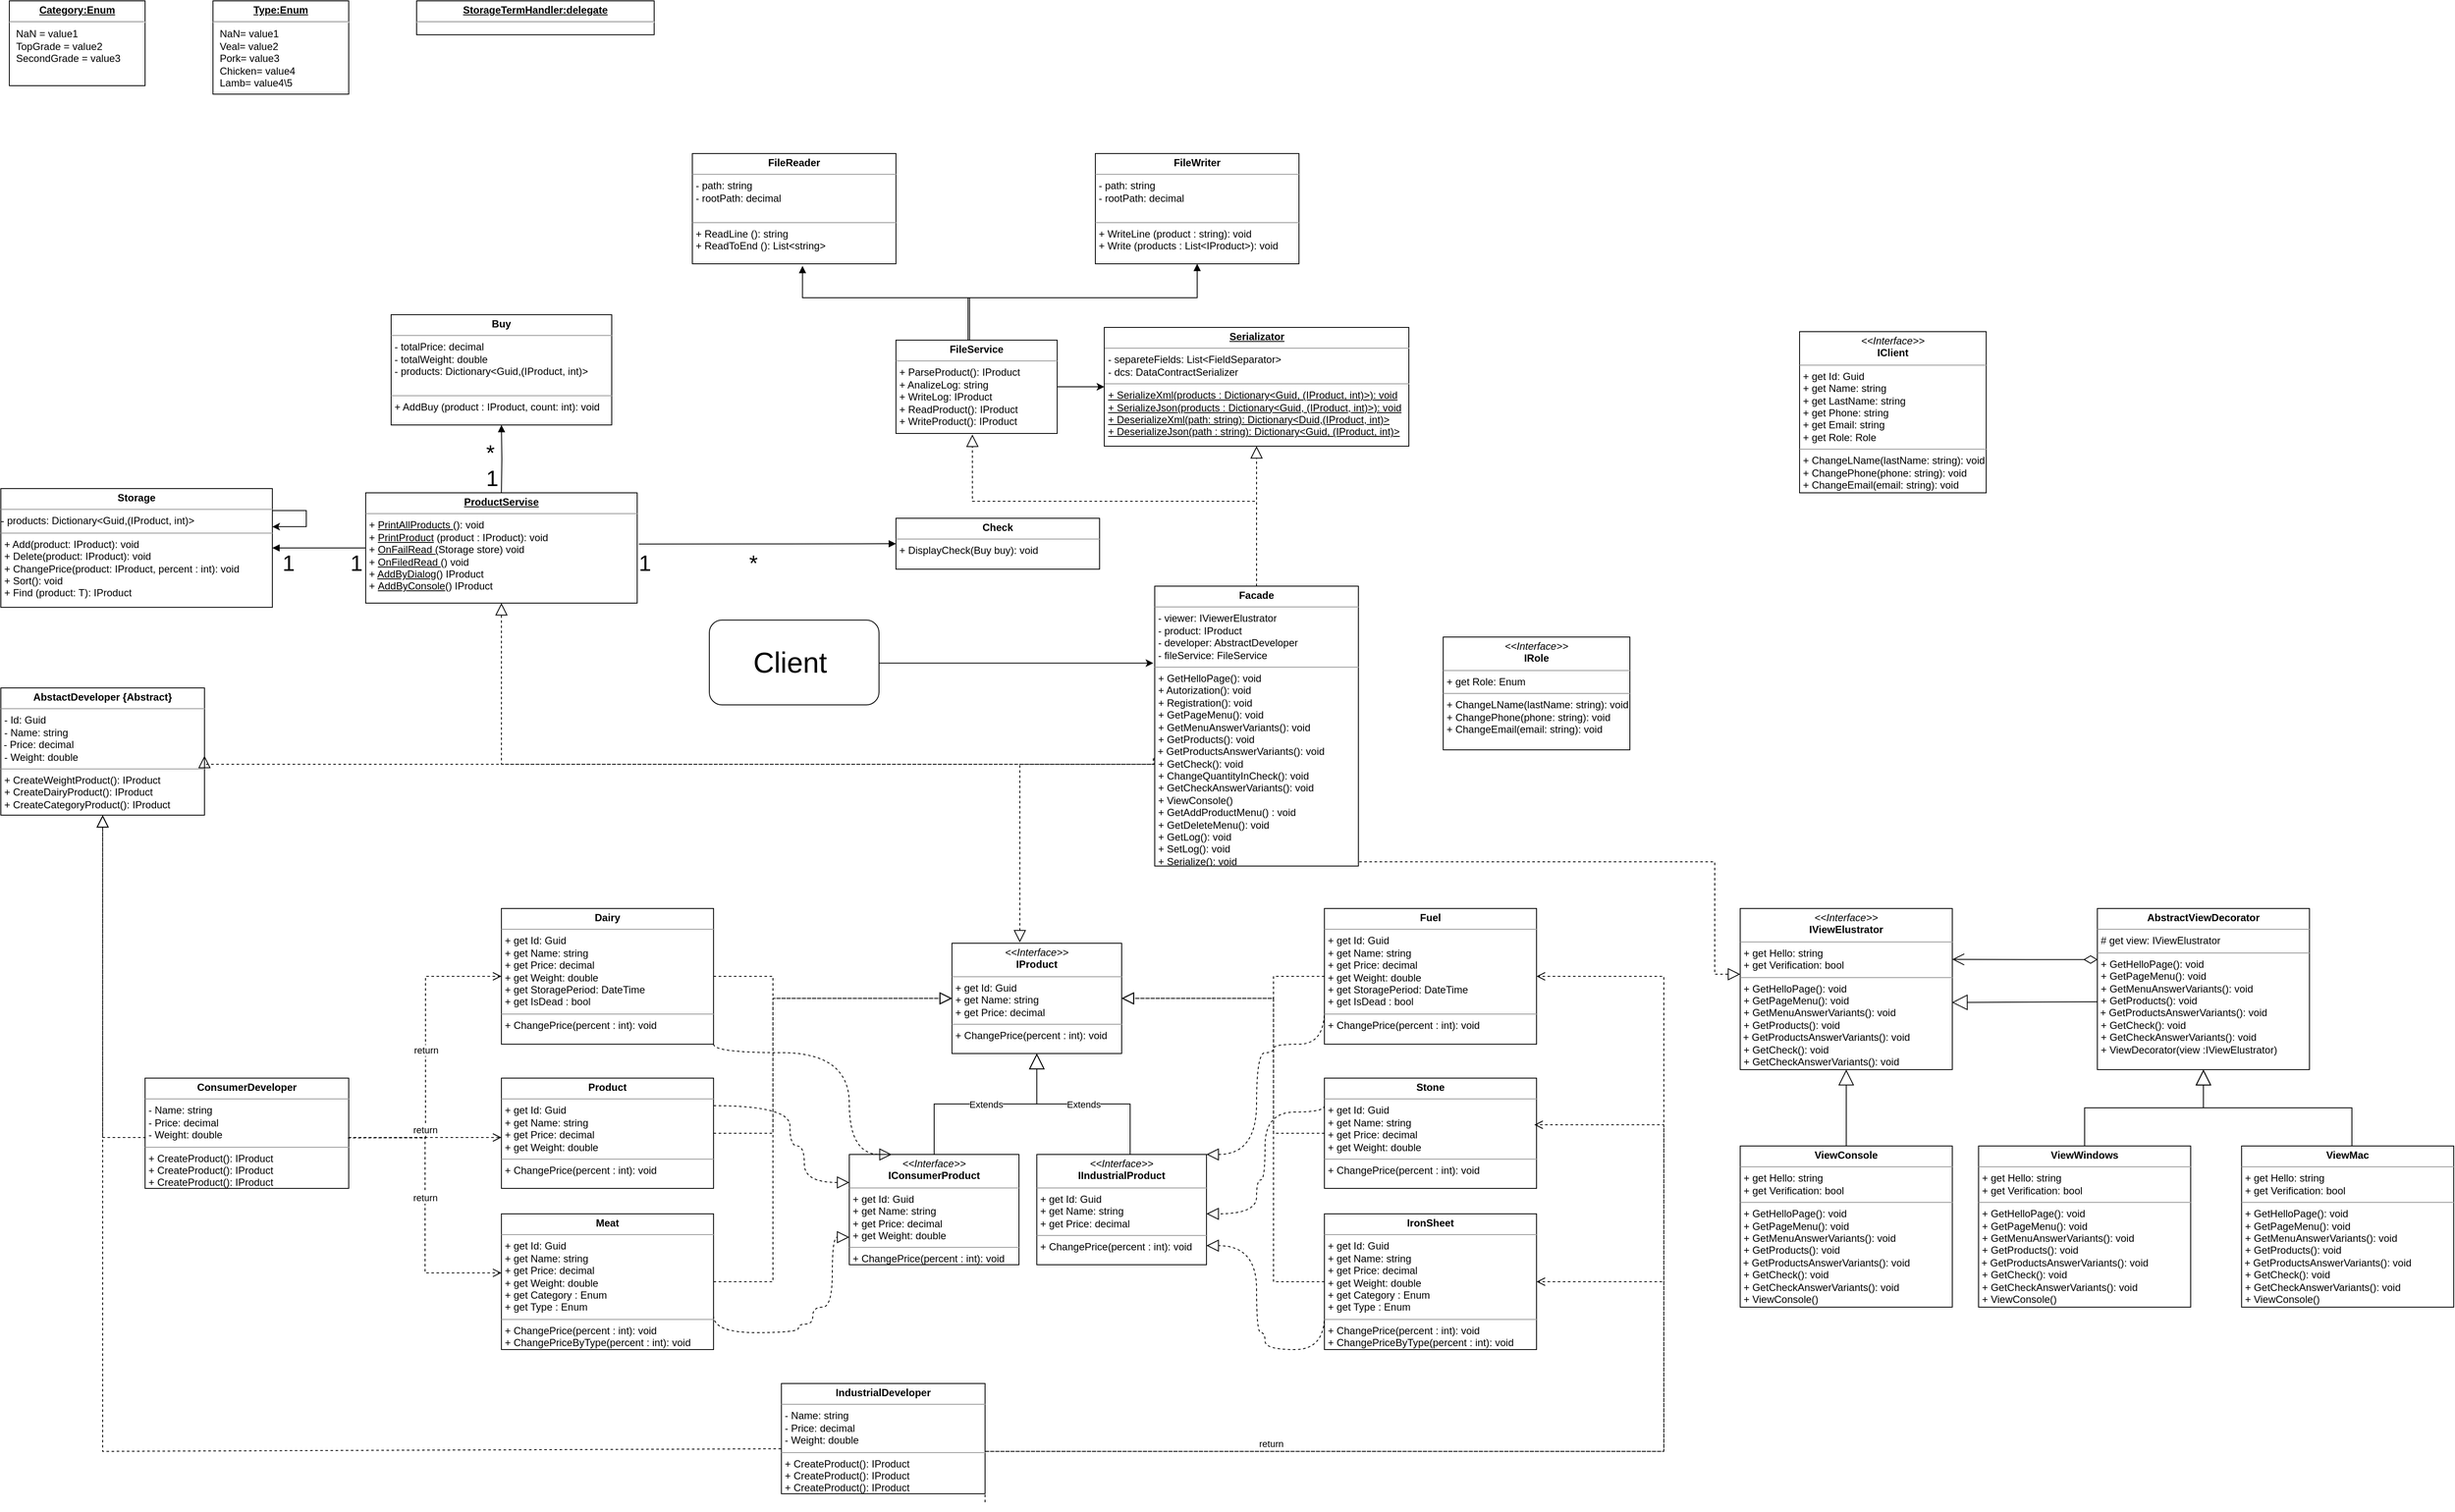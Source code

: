 <mxfile version="20.1.1" type="github" pages="2">
  <diagram id="0ZP30sV3yEi4wlxD2MXa" name="AbstractFactory">
    <mxGraphModel dx="3860" dy="4351" grid="1" gridSize="10" guides="1" tooltips="1" connect="1" arrows="1" fold="1" page="1" pageScale="1" pageWidth="827" pageHeight="1169" math="0" shadow="0">
      <root>
        <mxCell id="0" />
        <mxCell id="1" parent="0" />
        <mxCell id="fpddxvLAkWClroHugJhI-1" value="&lt;p style=&quot;margin:0px;margin-top:4px;text-align:center;&quot;&gt;&lt;i&gt;&amp;lt;&amp;lt;Interface&amp;gt;&amp;gt;&lt;/i&gt;&lt;br&gt;&lt;b&gt;IProduct&lt;/b&gt;&lt;/p&gt;&lt;hr size=&quot;1&quot;&gt;&lt;p style=&quot;margin:0px;margin-left:4px;&quot;&gt;+ get Id: Guid&lt;br&gt;+ get Name: string&lt;/p&gt;&lt;p style=&quot;margin:0px;margin-left:4px;&quot;&gt;+ get Price: decimal&lt;/p&gt;&lt;hr size=&quot;1&quot;&gt;&lt;p style=&quot;margin:0px;margin-left:4px;&quot;&gt;+ ChangePrice(percent : int): void&lt;br&gt;&lt;/p&gt;" style="verticalAlign=top;align=left;overflow=fill;fontSize=12;fontFamily=Helvetica;html=1;" parent="1" vertex="1">
          <mxGeometry x="1161" y="-839" width="200" height="130" as="geometry" />
        </mxCell>
        <mxCell id="nEi5C4hoQEMpv7T7Uy6V-1" value="&lt;p style=&quot;margin:0px;margin-top:4px;text-align:center;&quot;&gt;&lt;b&gt;AbstactDeveloper {Abstract}&lt;/b&gt;&lt;br&gt;&lt;/p&gt;&lt;hr size=&quot;1&quot;&gt;&lt;p style=&quot;margin: 0px 0px 0px 4px;&quot;&gt;- Id: Guid&lt;br&gt;- Name: string&lt;/p&gt;&lt;span style=&quot;background-color: initial;&quot;&gt;&amp;nbsp;- Price: decimal&lt;/span&gt;&lt;br&gt;&lt;p style=&quot;margin: 0px 0px 0px 4px;&quot;&gt;- Weight: double&amp;nbsp;&lt;/p&gt;&lt;hr size=&quot;1&quot;&gt;&lt;p style=&quot;margin:0px;margin-left:4px;&quot;&gt;+ CreateWeightProduct(): IProduct&lt;br&gt;&lt;/p&gt;&lt;p style=&quot;margin:0px;margin-left:4px;&quot;&gt;+ CreateDairyProduct(): IProduct&lt;br&gt;&lt;/p&gt;&lt;p style=&quot;margin:0px;margin-left:4px;&quot;&gt;+ CreateCategoryProduct(): IProduct&lt;br&gt;&lt;/p&gt;" style="verticalAlign=top;align=left;overflow=fill;fontSize=12;fontFamily=Helvetica;html=1;" parent="1" vertex="1">
          <mxGeometry x="40" y="-1140" width="240" height="150" as="geometry" />
        </mxCell>
        <mxCell id="nEi5C4hoQEMpv7T7Uy6V-4" value="&lt;p style=&quot;margin:0px;margin-top:4px;text-align:center;&quot;&gt;&lt;b&gt;Consumer&lt;/b&gt;&lt;b style=&quot;background-color: initial;&quot;&gt;Developer&lt;/b&gt;&lt;/p&gt;&lt;hr size=&quot;1&quot;&gt;&lt;p style=&quot;margin: 0px 0px 0px 4px;&quot;&gt;- Name: string&lt;/p&gt;&lt;p style=&quot;margin: 0px 0px 0px 4px;&quot;&gt;- Price: decimal&lt;br&gt;&lt;/p&gt;&lt;p style=&quot;margin: 0px 0px 0px 4px;&quot;&gt;- Weight: double&lt;/p&gt;&lt;hr size=&quot;1&quot;&gt;&lt;p style=&quot;margin:0px;margin-left:4px;&quot;&gt;+ CreateProduct(): IProduct&lt;br&gt;&lt;/p&gt;&lt;p style=&quot;margin:0px;margin-left:4px;&quot;&gt;+ CreateProduct(): IProduct&lt;br&gt;&lt;/p&gt;&lt;p style=&quot;margin:0px;margin-left:4px;&quot;&gt;+ CreateProduct(): IProduct&lt;br&gt;&lt;/p&gt;" style="verticalAlign=top;align=left;overflow=fill;fontSize=12;fontFamily=Helvetica;html=1;" parent="1" vertex="1">
          <mxGeometry x="210" y="-680" width="240" height="130" as="geometry" />
        </mxCell>
        <mxCell id="nEi5C4hoQEMpv7T7Uy6V-5" value="" style="endArrow=block;dashed=1;endFill=0;endSize=12;html=1;rounded=0;entryX=0.5;entryY=1;entryDx=0;entryDy=0;exitX=0.003;exitY=0.539;exitDx=0;exitDy=0;exitPerimeter=0;" parent="1" source="nEi5C4hoQEMpv7T7Uy6V-4" target="nEi5C4hoQEMpv7T7Uy6V-1" edge="1">
          <mxGeometry width="160" relative="1" as="geometry">
            <mxPoint x="250" y="-570" as="sourcePoint" />
            <mxPoint x="140" y="-920" as="targetPoint" />
            <Array as="points">
              <mxPoint x="160" y="-610" />
            </Array>
          </mxGeometry>
        </mxCell>
        <mxCell id="VibXkcdwwvkdJ18-XqdP-1" value="&lt;p style=&quot;margin:0px;margin-top:4px;text-align:center;&quot;&gt;&lt;b&gt;Product&lt;/b&gt;&lt;/p&gt;&lt;hr size=&quot;1&quot;&gt;&lt;p style=&quot;margin: 0px 0px 0px 4px;&quot;&gt;+ get Id: Guid&lt;br&gt;+ get Name: string&lt;/p&gt;&lt;p style=&quot;margin: 0px 0px 0px 4px;&quot;&gt;+ get Price: decimal&lt;br&gt;&lt;/p&gt;&lt;p style=&quot;margin: 0px 0px 0px 4px;&quot;&gt;+ get Weight: double&lt;/p&gt;&lt;hr size=&quot;1&quot;&gt;&lt;p style=&quot;margin:0px;margin-left:4px;&quot;&gt;+ ChangePrice(percent : int): void&lt;br&gt;&lt;/p&gt;" style="verticalAlign=top;align=left;overflow=fill;fontSize=12;fontFamily=Helvetica;html=1;" parent="1" vertex="1">
          <mxGeometry x="630" y="-680" width="250" height="130" as="geometry" />
        </mxCell>
        <mxCell id="VibXkcdwwvkdJ18-XqdP-2" value="&lt;p style=&quot;margin:0px;margin-top:4px;text-align:center;&quot;&gt;&lt;b&gt;Dairy&lt;/b&gt;&lt;/p&gt;&lt;hr size=&quot;1&quot;&gt;&lt;p style=&quot;margin: 0px 0px 0px 4px;&quot;&gt;+ get Id: Guid&lt;br&gt;+ get Name: string&lt;/p&gt;&lt;p style=&quot;margin: 0px 0px 0px 4px;&quot;&gt;+ get Price: decimal&lt;br&gt;&lt;/p&gt;&lt;p style=&quot;margin: 0px 0px 0px 4px;&quot;&gt;+ get Weight: double&lt;/p&gt;&lt;p style=&quot;margin: 0px 0px 0px 4px;&quot;&gt;+ get StoragePeriod: DateTime&lt;/p&gt;&lt;p style=&quot;margin: 0px 0px 0px 4px;&quot;&gt;+ get IsDead : bool&lt;/p&gt;&lt;hr size=&quot;1&quot;&gt;&lt;p style=&quot;margin:0px;margin-left:4px;&quot;&gt;+ ChangePrice(percent : int): void&lt;br&gt;&lt;/p&gt;" style="verticalAlign=top;align=left;overflow=fill;fontSize=12;fontFamily=Helvetica;html=1;" parent="1" vertex="1">
          <mxGeometry x="630" y="-880" width="250" height="160" as="geometry" />
        </mxCell>
        <mxCell id="VibXkcdwwvkdJ18-XqdP-3" value="&lt;p style=&quot;margin:0px;margin-top:4px;text-align:center;&quot;&gt;&lt;b&gt;Meat&lt;/b&gt;&lt;/p&gt;&lt;hr size=&quot;1&quot;&gt;&lt;p style=&quot;margin: 0px 0px 0px 4px;&quot;&gt;+ get Id: Guid&lt;br&gt;+ get Name: string&lt;/p&gt;&lt;p style=&quot;margin: 0px 0px 0px 4px;&quot;&gt;+ get Price: decimal&lt;br&gt;&lt;/p&gt;&lt;p style=&quot;margin: 0px 0px 0px 4px;&quot;&gt;+ get Weight: double&lt;/p&gt;&lt;p style=&quot;margin: 0px 0px 0px 4px;&quot;&gt;+ get Category : Enum&lt;/p&gt;&lt;p style=&quot;margin: 0px 0px 0px 4px;&quot;&gt;+ get Type : Enum&lt;/p&gt;&lt;hr size=&quot;1&quot;&gt;&lt;p style=&quot;margin:0px;margin-left:4px;&quot;&gt;+ ChangePrice(percent : int): void&lt;br&gt;&lt;/p&gt;&lt;p style=&quot;margin:0px;margin-left:4px;&quot;&gt;+ ChangePriceByType(percent : int): void&lt;br&gt;&lt;/p&gt;" style="verticalAlign=top;align=left;overflow=fill;fontSize=12;fontFamily=Helvetica;html=1;" parent="1" vertex="1">
          <mxGeometry x="630" y="-520" width="250" height="160" as="geometry" />
        </mxCell>
        <mxCell id="fgG0hOn3hZWnJ0psPJnD-1" value="" style="endArrow=block;dashed=1;endFill=0;endSize=12;html=1;rounded=0;edgeStyle=orthogonalEdgeStyle;exitX=1;exitY=0.5;exitDx=0;exitDy=0;entryX=0;entryY=0.5;entryDx=0;entryDy=0;" parent="1" source="VibXkcdwwvkdJ18-XqdP-3" target="fpddxvLAkWClroHugJhI-1" edge="1">
          <mxGeometry width="160" relative="1" as="geometry">
            <mxPoint x="1080" y="-524" as="sourcePoint" />
            <mxPoint x="1010" y="-440" as="targetPoint" />
            <Array as="points">
              <mxPoint x="950" y="-440" />
              <mxPoint x="950" y="-774" />
            </Array>
          </mxGeometry>
        </mxCell>
        <mxCell id="fgG0hOn3hZWnJ0psPJnD-2" value="" style="endArrow=block;dashed=1;endFill=0;endSize=12;html=1;rounded=0;edgeStyle=orthogonalEdgeStyle;exitX=1;exitY=0.5;exitDx=0;exitDy=0;entryX=0;entryY=0.5;entryDx=0;entryDy=0;" parent="1" source="VibXkcdwwvkdJ18-XqdP-1" target="fpddxvLAkWClroHugJhI-1" edge="1">
          <mxGeometry width="160" relative="1" as="geometry">
            <mxPoint x="890" y="-240.0" as="sourcePoint" />
            <mxPoint x="1010" y="-615" as="targetPoint" />
            <Array as="points">
              <mxPoint x="950" y="-615" />
              <mxPoint x="950" y="-774" />
            </Array>
          </mxGeometry>
        </mxCell>
        <mxCell id="fgG0hOn3hZWnJ0psPJnD-3" value="" style="endArrow=block;dashed=1;endFill=0;endSize=12;html=1;rounded=0;edgeStyle=orthogonalEdgeStyle;exitX=1;exitY=0.5;exitDx=0;exitDy=0;entryX=0;entryY=0.5;entryDx=0;entryDy=0;" parent="1" source="VibXkcdwwvkdJ18-XqdP-2" target="fpddxvLAkWClroHugJhI-1" edge="1">
          <mxGeometry width="160" relative="1" as="geometry">
            <mxPoint x="890" y="-440.0" as="sourcePoint" />
            <mxPoint x="1000" y="-748" as="targetPoint" />
            <Array as="points">
              <mxPoint x="950" y="-800" />
              <mxPoint x="950" y="-774" />
            </Array>
          </mxGeometry>
        </mxCell>
        <mxCell id="fgG0hOn3hZWnJ0psPJnD-12" value="return" style="html=1;verticalAlign=bottom;endArrow=open;dashed=1;endSize=8;rounded=0;entryX=0;entryY=0.5;entryDx=0;entryDy=0;edgeStyle=orthogonalEdgeStyle;" parent="1" target="VibXkcdwwvkdJ18-XqdP-2" edge="1">
          <mxGeometry relative="1" as="geometry">
            <mxPoint x="450" y="-610" as="sourcePoint" />
            <mxPoint x="510" y="-680" as="targetPoint" />
          </mxGeometry>
        </mxCell>
        <mxCell id="fgG0hOn3hZWnJ0psPJnD-13" value="return" style="html=1;verticalAlign=bottom;endArrow=open;dashed=1;endSize=8;rounded=0;entryX=0;entryY=0.5;entryDx=0;entryDy=0;" parent="1" edge="1">
          <mxGeometry relative="1" as="geometry">
            <mxPoint x="450" y="-610" as="sourcePoint" />
            <mxPoint x="630" y="-610" as="targetPoint" />
          </mxGeometry>
        </mxCell>
        <mxCell id="fgG0hOn3hZWnJ0psPJnD-14" value="return" style="html=1;verticalAlign=bottom;endArrow=open;dashed=1;endSize=8;rounded=0;entryX=0;entryY=0.5;entryDx=0;entryDy=0;exitX=0.996;exitY=0.542;exitDx=0;exitDy=0;exitPerimeter=0;edgeStyle=orthogonalEdgeStyle;" parent="1" source="nEi5C4hoQEMpv7T7Uy6V-4" edge="1">
          <mxGeometry relative="1" as="geometry">
            <mxPoint x="560" y="-450.43" as="sourcePoint" />
            <mxPoint x="630" y="-450.43" as="targetPoint" />
            <Array as="points">
              <mxPoint x="455" y="-610" />
              <mxPoint x="540" y="-610" />
              <mxPoint x="540" y="-450" />
            </Array>
          </mxGeometry>
        </mxCell>
        <mxCell id="TJx1uiVwH2ofa4E2WVFN-1" value="&lt;p style=&quot;margin:0px;margin-top:4px;text-align:center;&quot;&gt;&lt;b&gt;Storage&lt;/b&gt;&lt;/p&gt;&lt;hr size=&quot;1&quot;&gt;&lt;p style=&quot;margin: 0px 0px 0px 4px;&quot;&gt;&lt;/p&gt;- products: Dictionary&amp;lt;Guid,(IProduct, int)&amp;gt;&lt;hr size=&quot;1&quot;&gt;&lt;p style=&quot;margin:0px;margin-left:4px;&quot;&gt;+ Add(product: IProduct): void&lt;br&gt;&lt;/p&gt;&lt;p style=&quot;margin:0px;margin-left:4px;&quot;&gt;+ Delete(product: IProduct): void&lt;/p&gt;&lt;p style=&quot;margin:0px;margin-left:4px;&quot;&gt;+ ChangePrice(product: IProduct, percent : int): void&lt;br&gt;&lt;/p&gt;&lt;p style=&quot;margin:0px;margin-left:4px;&quot;&gt;+ Sort(): void&lt;br&gt;&lt;/p&gt;&lt;p style=&quot;margin:0px;margin-left:4px;&quot;&gt;+ Find (product: T): IProduct&lt;/p&gt;" style="verticalAlign=top;align=left;overflow=fill;fontSize=12;fontFamily=Helvetica;html=1;" parent="1" vertex="1">
          <mxGeometry x="40" y="-1375" width="320" height="140" as="geometry" />
        </mxCell>
        <mxCell id="eX-GLuut5h8f43FQClKt-1" value="&lt;p style=&quot;margin:0px;margin-top:4px;text-align:center;&quot;&gt;&lt;b&gt;&lt;u&gt;ProductServise&lt;/u&gt;&lt;/b&gt;&lt;/p&gt;&lt;hr size=&quot;1&quot;&gt;&lt;p style=&quot;margin:0px;margin-left:4px;&quot;&gt;+ &lt;u&gt;PrintAllProducts &lt;/u&gt;(): void&lt;br&gt;&lt;/p&gt;&lt;p style=&quot;margin:0px;margin-left:4px;&quot;&gt;+ &lt;u&gt;PrintProduct&lt;/u&gt; (product : IProduct): void&lt;br&gt;&lt;/p&gt;&lt;p style=&quot;margin:0px;margin-left:4px;&quot;&gt;+&amp;nbsp;&lt;u&gt;OnFailRead (&lt;/u&gt;Storage store) void&lt;/p&gt;&lt;p style=&quot;margin:0px;margin-left:4px;&quot;&gt;+ &lt;u&gt;OnFiledRead &lt;/u&gt;() void&lt;/p&gt;&lt;p style=&quot;margin:0px;margin-left:4px;&quot;&gt;+ &lt;u&gt;AddByDialog&lt;/u&gt;() IProduct&lt;br&gt;&lt;/p&gt;&lt;p style=&quot;margin:0px;margin-left:4px;&quot;&gt;+&amp;nbsp;&lt;u&gt;AddByConsole&lt;/u&gt;() IProduct&lt;br&gt;&lt;/p&gt;&lt;span style=&quot;color: rgba(0, 0, 0, 0); font-family: monospace; font-size: 0px;&quot;&gt;%3CmxGraphModel%3E%3Croot%3E%3CmxCell%20id%3D%220%22%2F%3E%3CmxCell%20id%3D%221%22%20parent%3D%220%22%2F%3E%3CmxCell%20id%3D%222%22%20value%3D%22%26lt%3Bp%20style%3D%26quot%3Bmargin%3A0px%3Bmargin-top%3A4px%3Btext-align%3Acenter%3B%26quot%3B%26gt%3B%26lt%3Bb%26gt%3BMeat%26lt%3B%2Fb%26gt%3B%26lt%3B%2Fp%26gt%3B%26lt%3Bhr%20size%3D%26quot%3B1%26quot%3B%26gt%3B%26lt%3Bp%20style%3D%26quot%3Bmargin%3A%200px%200px%200px%204px%3B%26quot%3B%26gt%3B%2B%20get%20Id%3A%20Guid%26lt%3Bbr%26gt%3B%2B%20get%20Name%3A%20string%26lt%3B%2Fp%26gt%3B%26lt%3Bp%20style%3D%26quot%3Bmargin%3A%200px%200px%200px%204px%3B%26quot%3B%26gt%3B%2B%20get%20Price%3A%20decimal%26lt%3Bbr%26gt%3B%26lt%3B%2Fp%26gt%3B%26lt%3Bp%20style%3D%26quot%3Bmargin%3A%200px%200px%200px%204px%3B%26quot%3B%26gt%3B%2B%20get%20Weight%3A%20double%26lt%3B%2Fp%26gt%3B%26lt%3Bp%20style%3D%26quot%3Bmargin%3A%200px%200px%200px%204px%3B%26quot%3B%26gt%3B%2B%20get%20Category%20%3A%20Enum%26lt%3B%2Fp%26gt%3B%26lt%3Bp%20style%3D%26quot%3Bmargin%3A%200px%200px%200px%204px%3B%26quot%3B%26gt%3B%2B%20get%20Type%20%3A%20Enum%26lt%3B%2Fp%26gt%3B%26lt%3Bhr%20size%3D%26quot%3B1%26quot%3B%26gt%3B%26lt%3Bp%20style%3D%26quot%3Bmargin%3A0px%3Bmargin-left%3A4px%3B%26quot%3B%26gt%3B%2B%20ChangePrice(percent%20%3A%20int)%3A%20void%26lt%3Bbr%26gt%3B%26lt%3B%2Fp%26gt%3B%26lt%3Bp%20style%3D%26quot%3Bmargin%3A0px%3Bmargin-left%3A4px%3B%26quot%3B%26gt%3B%2B%20ChangePriceByType(percent%20%3A%20int)%3A%20void%26lt%3Bbr%26gt%3B%26lt%3B%2Fp%26gt%3B%22%20style%3D%22verticalAlign%3Dtop%3Balign%3Dleft%3Boverflow%3Dfill%3BfontSize%3D12%3BfontFamily%3DHelvetica%3Bhtml%3D1%3B%22%20vertex%3D%221%22%20parent%3D%221%22%3E%3CmxGeometry%20x%3D%2280%22%20y%3D%221120%22%20width%3D%22240%22%20height%3D%22170%22%20as%3D%22geometry%22%2F%3E%3C%2FmxCell%3E%3C%2Froot%3E%3C%2FmxGraphModel%3EStorage sto&lt;/span&gt;&lt;span style=&quot;color: rgba(0, 0, 0, 0); font-family: monospace; font-size: 0px;&quot;&gt;%3CmxGraphModel%3E%3Croot%3E%3CmxCell%20id%3D%220%22%2F%3E%3CmxCell%20id%3D%221%22%20parent%3D%220%22%2F%3E%3CmxCell%20id%3D%222%22%20value%3D%22%26lt%3Bp%20style%3D%26quot%3Bmargin%3A0px%3Bmargin-top%3A4px%3Btext-align%3Acenter%3B%26quot%3B%26gt%3B%26lt%3Bb%26gt%3BMeat%26lt%3B%2Fb%26gt%3B%26lt%3B%2Fp%26gt%3B%26lt%3Bhr%20size%3D%26quot%3B1%26quot%3B%26gt%3B%26lt%3Bp%20style%3D%26quot%3Bmargin%3A%200px%200px%200px%204px%3B%26quot%3B%26gt%3B%2B%20get%20Id%3A%20Guid%26lt%3Bbr%26gt%3B%2B%20get%20Name%3A%20string%26lt%3B%2Fp%26gt%3B%26lt%3Bp%20style%3D%26quot%3Bmargin%3A%200px%200px%200px%204px%3B%26quot%3B%26gt%3B%2B%20get%20Price%3A%20decimal%26lt%3Bbr%26gt%3B%26lt%3B%2Fp%26gt%3B%26lt%3Bp%20style%3D%26quot%3Bmargin%3A%200px%200px%200px%204px%3B%26quot%3B%26gt%3B%2B%20get%20Weight%3A%20double%26lt%3B%2Fp%26gt%3B%26lt%3Bp%20style%3D%26quot%3Bmargin%3A%200px%200px%200px%204px%3B%26quot%3B%26gt%3B%2B%20get%20Category%20%3A%20Enum%26lt%3B%2Fp%26gt%3B%26lt%3Bp%20style%3D%26quot%3Bmargin%3A%200px%200px%200px%204px%3B%26quot%3B%26gt%3B%2B%20get%20Type%20%3A%20Enum%26lt%3B%2Fp%26gt%3B%26lt%3Bhr%20size%3D%26quot%3B1%26quot%3B%26gt%3B%26lt%3Bp%20style%3D%26quot%3Bmargin%3A0px%3Bmargin-left%3A4px%3B%26quot%3B%26gt%3B%2B%20ChangePrice(percent%20%3A%20int)%3A%20void%26lt%3Bbr%26gt%3B%26lt%3B%2Fp%26gt%3B%26lt%3Bp%20style%3D%26quot%3Bmargin%3A0px%3Bmargin-left%3A4px%3B%26quot%3B%26gt%3B%2B%20ChangePriceByType(percent%20%3A%20int)%3A%20void%26lt%3Bbr%26gt%3B%26lt%3B%2Fp%26gt%3B%22%20style%3D%22verticalAlign%3Dtop%3Balign%3Dleft%3Boverflow%3Dfill%3BfontSize%3D12%3BfontFamily%3DHelvetica%3Bhtml%3D1%3B%22%20vertex%3D%221%22%20parent%3D%221%22%3E%3CmxGeometry%20x%3D%2280%22%20y%3D%221120%22%20width%3D%22240%22%20height%3D%22170%22%20as%3D%22geometry%22%2F%3E%3C%2FmxCell%3E%3C%2Froot%3E%3C%2FmxGraphModel%3E&lt;/span&gt;" style="verticalAlign=top;align=left;overflow=fill;fontSize=12;fontFamily=Helvetica;html=1;" parent="1" vertex="1">
          <mxGeometry x="470" y="-1370" width="320" height="130" as="geometry" />
        </mxCell>
        <mxCell id="eX-GLuut5h8f43FQClKt-3" value="" style="endArrow=block;endFill=1;html=1;edgeStyle=orthogonalEdgeStyle;align=left;verticalAlign=top;rounded=0;fontSize=26;exitX=0;exitY=0.5;exitDx=0;exitDy=0;entryX=1;entryY=0.5;entryDx=0;entryDy=0;" parent="1" source="eX-GLuut5h8f43FQClKt-1" target="TJx1uiVwH2ofa4E2WVFN-1" edge="1">
          <mxGeometry x="-1" relative="1" as="geometry">
            <mxPoint x="540" y="-1420" as="sourcePoint" />
            <mxPoint x="380" y="-1420" as="targetPoint" />
          </mxGeometry>
        </mxCell>
        <mxCell id="eX-GLuut5h8f43FQClKt-4" value="1" style="edgeLabel;resizable=0;html=1;align=left;verticalAlign=bottom;fontSize=26;" parent="eX-GLuut5h8f43FQClKt-3" connectable="0" vertex="1">
          <mxGeometry x="-1" relative="1" as="geometry">
            <mxPoint x="-100" y="35" as="offset" />
          </mxGeometry>
        </mxCell>
        <mxCell id="aLRIMD_B_tR9_D7d41h3-1" value="&lt;p style=&quot;margin:0px;margin-top:4px;text-align:center;text-decoration:underline;&quot;&gt;&lt;b&gt;Category:Enum&lt;/b&gt;&lt;/p&gt;&lt;hr&gt;&lt;p style=&quot;margin:0px;margin-left:8px;&quot;&gt;NaN = value1&lt;br&gt;TopGrade = value2&lt;br&gt;SecondGrade = value3&lt;/p&gt;" style="verticalAlign=top;align=left;overflow=fill;fontSize=12;fontFamily=Helvetica;html=1;" parent="1" vertex="1">
          <mxGeometry x="50" y="-1950" width="160" height="100" as="geometry" />
        </mxCell>
        <mxCell id="aLRIMD_B_tR9_D7d41h3-2" value="&lt;p style=&quot;margin:0px;margin-top:4px;text-align:center;text-decoration:underline;&quot;&gt;&lt;b&gt;Type:Enum&lt;/b&gt;&lt;/p&gt;&lt;hr&gt;&lt;p style=&quot;margin:0px;margin-left:8px;&quot;&gt;NaN= value1&lt;br&gt;Veal= value2&lt;br&gt;Pork= value3&lt;/p&gt;&lt;p style=&quot;margin:0px;margin-left:8px;&quot;&gt;Chicken= value4&lt;br&gt;&lt;/p&gt;&lt;p style=&quot;margin:0px;margin-left:8px;&quot;&gt;Lamb= value4\5&lt;br&gt;&lt;/p&gt;" style="verticalAlign=top;align=left;overflow=fill;fontSize=12;fontFamily=Helvetica;html=1;" parent="1" vertex="1">
          <mxGeometry x="290" y="-1950" width="160" height="110" as="geometry" />
        </mxCell>
        <mxCell id="aLRIMD_B_tR9_D7d41h3-3" value="&lt;p style=&quot;margin:0px;margin-top:4px;text-align:center;text-decoration:underline;&quot;&gt;&lt;b&gt;StorageTermHandler:delegate&lt;/b&gt;&lt;/p&gt;&lt;hr&gt;&lt;p style=&quot;margin:0px;margin-left:8px;&quot;&gt;&lt;br&gt;&lt;/p&gt;" style="verticalAlign=top;align=left;overflow=fill;fontSize=12;fontFamily=Helvetica;html=1;" parent="1" vertex="1">
          <mxGeometry x="530" y="-1950" width="280" height="40" as="geometry" />
        </mxCell>
        <mxCell id="aLRIMD_B_tR9_D7d41h3-4" value="&lt;p style=&quot;margin:0px;margin-top:4px;text-align:center;&quot;&gt;&lt;b&gt;FileReader&lt;/b&gt;&lt;/p&gt;&lt;hr size=&quot;1&quot;&gt;&lt;p style=&quot;margin: 0px 0px 0px 4px;&quot;&gt;- path: string&lt;/p&gt;&lt;p style=&quot;margin: 0px 0px 0px 4px;&quot;&gt;- rootPath: decimal&lt;/p&gt;&amp;nbsp;&lt;hr size=&quot;1&quot;&gt;&lt;p style=&quot;margin:0px;margin-left:4px;&quot;&gt;+ ReadLine (): string&lt;br&gt;&lt;/p&gt;&lt;p style=&quot;margin:0px;margin-left:4px;&quot;&gt;+ ReadToEnd (): List&amp;lt;string&amp;gt;&lt;br&gt;&lt;/p&gt;" style="verticalAlign=top;align=left;overflow=fill;fontSize=12;fontFamily=Helvetica;html=1;" parent="1" vertex="1">
          <mxGeometry x="855" y="-1770" width="240" height="130" as="geometry" />
        </mxCell>
        <mxCell id="-4B9LhODd-cD6jTbSWe7-3" style="edgeStyle=orthogonalEdgeStyle;rounded=0;orthogonalLoop=1;jettySize=auto;html=1;entryX=0;entryY=0.5;entryDx=0;entryDy=0;" edge="1" parent="1" source="aLRIMD_B_tR9_D7d41h3-5" target="-4B9LhODd-cD6jTbSWe7-1">
          <mxGeometry relative="1" as="geometry" />
        </mxCell>
        <mxCell id="aLRIMD_B_tR9_D7d41h3-5" value="&lt;p style=&quot;margin:0px;margin-top:4px;text-align:center;&quot;&gt;&lt;b&gt;FileService&lt;/b&gt;&lt;br&gt;&lt;/p&gt;&lt;hr size=&quot;1&quot;&gt;&lt;p style=&quot;margin:0px;margin-left:4px;&quot;&gt;+ ParseProduct(): IProduct&lt;/p&gt;&lt;p style=&quot;margin:0px;margin-left:4px;&quot;&gt;+ AnalizeLog: string&lt;br&gt;&lt;/p&gt;&lt;p style=&quot;margin:0px;margin-left:4px;&quot;&gt;+ WriteLog: IProduct&lt;br&gt;&lt;/p&gt;&lt;p style=&quot;margin:0px;margin-left:4px;&quot;&gt;+ ReadProduct(): IProduct&lt;br&gt;&lt;/p&gt;&lt;p style=&quot;margin:0px;margin-left:4px;&quot;&gt;+ WriteProduct(): IProduct&lt;br&gt;&lt;/p&gt;" style="verticalAlign=top;align=left;overflow=fill;fontSize=12;fontFamily=Helvetica;html=1;" parent="1" vertex="1">
          <mxGeometry x="1095" y="-1550" width="190" height="110" as="geometry" />
        </mxCell>
        <mxCell id="aLRIMD_B_tR9_D7d41h3-6" value="&lt;p style=&quot;margin:0px;margin-top:4px;text-align:center;&quot;&gt;&lt;b&gt;FileWriter&lt;/b&gt;&lt;/p&gt;&lt;hr size=&quot;1&quot;&gt;&lt;p style=&quot;margin: 0px 0px 0px 4px;&quot;&gt;- path: string&lt;/p&gt;&lt;p style=&quot;margin: 0px 0px 0px 4px;&quot;&gt;- rootPath: decimal&lt;/p&gt;&amp;nbsp;&lt;hr size=&quot;1&quot;&gt;&lt;p style=&quot;margin:0px;margin-left:4px;&quot;&gt;+ WriteLine (product : string&lt;span style=&quot;background-color: initial;&quot;&gt;): void&lt;/span&gt;&lt;/p&gt;&lt;p style=&quot;margin:0px;margin-left:4px;&quot;&gt;+ Write (products : List&amp;lt;IProduct&amp;gt;): void&lt;br&gt;&lt;/p&gt;" style="verticalAlign=top;align=left;overflow=fill;fontSize=12;fontFamily=Helvetica;html=1;" parent="1" vertex="1">
          <mxGeometry x="1330" y="-1770" width="240" height="130" as="geometry" />
        </mxCell>
        <mxCell id="aLRIMD_B_tR9_D7d41h3-7" value="&lt;p style=&quot;margin:0px;margin-top:4px;text-align:center;&quot;&gt;&lt;b&gt;Check&lt;/b&gt;&lt;/p&gt;&lt;hr size=&quot;1&quot;&gt;&lt;p style=&quot;margin:0px;margin-left:4px;&quot;&gt;+ DisplayCheck(Buy buy): void&lt;/p&gt;" style="verticalAlign=top;align=left;overflow=fill;fontSize=12;fontFamily=Helvetica;html=1;" parent="1" vertex="1">
          <mxGeometry x="1095" y="-1340" width="240" height="60" as="geometry" />
        </mxCell>
        <mxCell id="aLRIMD_B_tR9_D7d41h3-8" value="&lt;p style=&quot;margin:0px;margin-top:4px;text-align:center;&quot;&gt;&lt;b&gt;Buy&lt;/b&gt;&lt;/p&gt;&lt;hr size=&quot;1&quot;&gt;&lt;p style=&quot;margin: 0px 0px 0px 4px;&quot;&gt;- totalPrice: decimal&lt;/p&gt;&lt;p style=&quot;margin: 0px 0px 0px 4px;&quot;&gt;- totalWeight: double&lt;/p&gt;&lt;p style=&quot;margin: 0px 0px 0px 4px;&quot;&gt;- products: Dictionary&amp;lt;Guid,(IProduct, int)&amp;gt;&lt;br&gt;&lt;/p&gt;&amp;nbsp;&lt;hr size=&quot;1&quot;&gt;&lt;p style=&quot;margin:0px;margin-left:4px;&quot;&gt;+ AddBuy (product : IProduct, count: int&lt;span style=&quot;background-color: initial;&quot;&gt;): void&lt;/span&gt;&lt;/p&gt;" style="verticalAlign=top;align=left;overflow=fill;fontSize=12;fontFamily=Helvetica;html=1;" parent="1" vertex="1">
          <mxGeometry x="500" y="-1580" width="260" height="130" as="geometry" />
        </mxCell>
        <mxCell id="aLRIMD_B_tR9_D7d41h3-9" value="" style="endArrow=block;endFill=1;html=1;edgeStyle=orthogonalEdgeStyle;align=left;verticalAlign=top;rounded=0;fontSize=26;exitX=0.5;exitY=1;exitDx=0;exitDy=0;entryX=0.5;entryY=1;entryDx=0;entryDy=0;" parent="1" target="aLRIMD_B_tR9_D7d41h3-8" edge="1">
          <mxGeometry x="-1" relative="1" as="geometry">
            <mxPoint x="630" y="-1370" as="sourcePoint" />
            <mxPoint x="370" y="-1295" as="targetPoint" />
          </mxGeometry>
        </mxCell>
        <mxCell id="aLRIMD_B_tR9_D7d41h3-10" value="1" style="edgeLabel;resizable=0;html=1;align=left;verticalAlign=bottom;fontSize=26;" parent="aLRIMD_B_tR9_D7d41h3-9" connectable="0" vertex="1">
          <mxGeometry x="-1" relative="1" as="geometry">
            <mxPoint x="-20" as="offset" />
          </mxGeometry>
        </mxCell>
        <mxCell id="aLRIMD_B_tR9_D7d41h3-11" value="" style="endArrow=block;endFill=1;html=1;edgeStyle=orthogonalEdgeStyle;align=left;verticalAlign=top;rounded=0;fontSize=26;entryX=0;entryY=0.5;entryDx=0;entryDy=0;exitX=1.006;exitY=0.464;exitDx=0;exitDy=0;exitPerimeter=0;" parent="1" source="eX-GLuut5h8f43FQClKt-1" target="aLRIMD_B_tR9_D7d41h3-7" edge="1">
          <mxGeometry x="-1" relative="1" as="geometry">
            <mxPoint x="1080" y="-1390" as="sourcePoint" />
            <mxPoint x="1000" y="-1310" as="targetPoint" />
            <Array as="points">
              <mxPoint x="970" y="-1310" />
            </Array>
          </mxGeometry>
        </mxCell>
        <mxCell id="aLRIMD_B_tR9_D7d41h3-12" value="*" style="edgeLabel;resizable=0;html=1;align=left;verticalAlign=bottom;fontSize=26;" parent="aLRIMD_B_tR9_D7d41h3-11" connectable="0" vertex="1">
          <mxGeometry x="-1" relative="1" as="geometry">
            <mxPoint x="128" y="40" as="offset" />
          </mxGeometry>
        </mxCell>
        <mxCell id="aLRIMD_B_tR9_D7d41h3-15" value="" style="endArrow=block;endFill=1;html=1;edgeStyle=orthogonalEdgeStyle;align=left;verticalAlign=top;rounded=0;fontSize=26;exitX=0.457;exitY=0;exitDx=0;exitDy=0;exitPerimeter=0;entryX=0.541;entryY=1.019;entryDx=0;entryDy=0;entryPerimeter=0;" parent="1" source="aLRIMD_B_tR9_D7d41h3-5" target="aLRIMD_B_tR9_D7d41h3-4" edge="1">
          <mxGeometry x="-1" relative="1" as="geometry">
            <mxPoint x="770" y="-1360" as="sourcePoint" />
            <mxPoint x="770" y="-1430" as="targetPoint" />
            <Array as="points">
              <mxPoint x="1200" y="-1600" />
              <mxPoint x="1080" y="-1600" />
            </Array>
          </mxGeometry>
        </mxCell>
        <mxCell id="aLRIMD_B_tR9_D7d41h3-17" value="" style="endArrow=block;endFill=1;html=1;edgeStyle=orthogonalEdgeStyle;align=left;verticalAlign=top;rounded=0;fontSize=26;entryX=0.5;entryY=1;entryDx=0;entryDy=0;" parent="1" target="aLRIMD_B_tR9_D7d41h3-6" edge="1">
          <mxGeometry x="-1" relative="1" as="geometry">
            <mxPoint x="1180" y="-1550" as="sourcePoint" />
            <mxPoint x="1089.84" y="-1627.53" as="targetPoint" />
            <Array as="points">
              <mxPoint x="1180" y="-1600" />
              <mxPoint x="1450" y="-1600" />
            </Array>
          </mxGeometry>
        </mxCell>
        <mxCell id="Xdd4-oYSPFKZ9fhCEcnA-1" value="&lt;p style=&quot;margin:0px;margin-top:4px;text-align:center;&quot;&gt;&lt;i&gt;&amp;lt;&amp;lt;Interface&amp;gt;&amp;gt;&lt;/i&gt;&lt;br&gt;&lt;b&gt;I&lt;/b&gt;&lt;b style=&quot;background-color: initial;&quot;&gt;Consumer&lt;/b&gt;&lt;b style=&quot;background-color: initial;&quot;&gt;Product&lt;/b&gt;&lt;/p&gt;&lt;hr size=&quot;1&quot;&gt;&lt;p style=&quot;margin:0px;margin-left:4px;&quot;&gt;+ get Id: Guid&lt;br&gt;+ get Name: string&lt;/p&gt;&lt;p style=&quot;margin:0px;margin-left:4px;&quot;&gt;+ get Price: decimal&lt;/p&gt;&lt;p style=&quot;margin:0px;margin-left:4px;&quot;&gt;+ get Weight: double&lt;/p&gt;&lt;hr size=&quot;1&quot;&gt;&lt;p style=&quot;margin:0px;margin-left:4px;&quot;&gt;+ ChangePrice(percent : int): void&lt;br&gt;&lt;/p&gt;" style="verticalAlign=top;align=left;overflow=fill;fontSize=12;fontFamily=Helvetica;html=1;" parent="1" vertex="1">
          <mxGeometry x="1040" y="-590" width="200" height="130" as="geometry" />
        </mxCell>
        <mxCell id="Xdd4-oYSPFKZ9fhCEcnA-2" value="&lt;p style=&quot;margin:0px;margin-top:4px;text-align:center;&quot;&gt;&lt;i&gt;&amp;lt;&amp;lt;Interface&amp;gt;&amp;gt;&lt;/i&gt;&lt;br&gt;&lt;b&gt;II&lt;/b&gt;&lt;b style=&quot;background-color: initial;&quot;&gt;ndustrial&lt;/b&gt;&lt;b style=&quot;background-color: initial;&quot;&gt;Product&lt;/b&gt;&lt;/p&gt;&lt;hr size=&quot;1&quot;&gt;&lt;p style=&quot;margin:0px;margin-left:4px;&quot;&gt;+ get Id: Guid&lt;br&gt;+ get Name: string&lt;/p&gt;&lt;p style=&quot;margin:0px;margin-left:4px;&quot;&gt;+ get Price: decimal&lt;/p&gt;&lt;hr size=&quot;1&quot;&gt;&lt;p style=&quot;margin:0px;margin-left:4px;&quot;&gt;+ ChangePrice(percent : int): void&lt;br&gt;&lt;/p&gt;" style="verticalAlign=top;align=left;overflow=fill;fontSize=12;fontFamily=Helvetica;html=1;" parent="1" vertex="1">
          <mxGeometry x="1261" y="-590" width="200" height="130" as="geometry" />
        </mxCell>
        <mxCell id="Xdd4-oYSPFKZ9fhCEcnA-6" value="Extends" style="endArrow=block;endSize=16;endFill=0;html=1;rounded=0;exitX=0.55;exitY=0;exitDx=0;exitDy=0;entryX=0.5;entryY=1;entryDx=0;entryDy=0;edgeStyle=orthogonalEdgeStyle;exitPerimeter=0;" parent="1" source="Xdd4-oYSPFKZ9fhCEcnA-2" target="fpddxvLAkWClroHugJhI-1" edge="1">
          <mxGeometry width="160" relative="1" as="geometry">
            <mxPoint x="1130" y="-690" as="sourcePoint" />
            <mxPoint x="1227.8" y="-623.38" as="targetPoint" />
          </mxGeometry>
        </mxCell>
        <mxCell id="Xdd4-oYSPFKZ9fhCEcnA-7" value="Extends" style="endArrow=block;endSize=16;endFill=0;html=1;rounded=0;exitX=0.5;exitY=0;exitDx=0;exitDy=0;entryX=0.5;entryY=1;entryDx=0;entryDy=0;edgeStyle=orthogonalEdgeStyle;" parent="1" source="Xdd4-oYSPFKZ9fhCEcnA-1" target="fpddxvLAkWClroHugJhI-1" edge="1">
          <mxGeometry width="160" relative="1" as="geometry">
            <mxPoint x="1381" y="-580" as="sourcePoint" />
            <mxPoint x="1271" y="-699" as="targetPoint" />
          </mxGeometry>
        </mxCell>
        <mxCell id="Xdd4-oYSPFKZ9fhCEcnA-8" value="" style="endArrow=block;dashed=1;endFill=0;endSize=12;html=1;rounded=0;edgeStyle=orthogonalEdgeStyle;exitX=-0.001;exitY=0.612;exitDx=0;exitDy=0;exitPerimeter=0;" parent="1" edge="1" source="-4B9LhODd-cD6jTbSWe7-18">
          <mxGeometry width="160" relative="1" as="geometry">
            <mxPoint x="1241.0" y="-980" as="sourcePoint" />
            <mxPoint x="1241" y="-840" as="targetPoint" />
            <Array as="points">
              <mxPoint x="1400" y="-1050" />
              <mxPoint x="1241" y="-1050" />
            </Array>
          </mxGeometry>
        </mxCell>
        <mxCell id="Xdd4-oYSPFKZ9fhCEcnA-10" value="" style="endArrow=block;dashed=1;endFill=0;endSize=12;html=1;rounded=0;edgeStyle=orthogonalEdgeStyle;exitX=-0.001;exitY=0.615;exitDx=0;exitDy=0;exitPerimeter=0;" parent="1" source="-4B9LhODd-cD6jTbSWe7-18" edge="1">
          <mxGeometry width="160" relative="1" as="geometry">
            <mxPoint x="1260" y="-1100" as="sourcePoint" />
            <mxPoint x="280" y="-1060" as="targetPoint" />
            <Array as="points">
              <mxPoint x="1400" y="-1050" />
              <mxPoint x="280" y="-1050" />
            </Array>
          </mxGeometry>
        </mxCell>
        <mxCell id="Xdd4-oYSPFKZ9fhCEcnA-12" value="&lt;p style=&quot;margin:0px;margin-top:4px;text-align:center;&quot;&gt;&lt;b&gt;Industrial&lt;/b&gt;&lt;b style=&quot;background-color: initial;&quot;&gt;Developer&lt;/b&gt;&lt;/p&gt;&lt;hr size=&quot;1&quot;&gt;&lt;p style=&quot;margin: 0px 0px 0px 4px;&quot;&gt;- Name: string&lt;/p&gt;&lt;p style=&quot;margin: 0px 0px 0px 4px;&quot;&gt;- Price: decimal&lt;br&gt;&lt;/p&gt;&lt;p style=&quot;margin: 0px 0px 0px 4px;&quot;&gt;- Weight: double&lt;/p&gt;&lt;hr size=&quot;1&quot;&gt;&lt;p style=&quot;margin:0px;margin-left:4px;&quot;&gt;+ CreateProduct(): IProduct&lt;br&gt;&lt;/p&gt;&lt;p style=&quot;margin:0px;margin-left:4px;&quot;&gt;+ CreateProduct(): IProduct&lt;br&gt;&lt;/p&gt;&lt;p style=&quot;margin:0px;margin-left:4px;&quot;&gt;+ CreateProduct(): IProduct&lt;br&gt;&lt;/p&gt;" style="verticalAlign=top;align=left;overflow=fill;fontSize=12;fontFamily=Helvetica;html=1;" parent="1" vertex="1">
          <mxGeometry x="960" y="-320" width="240" height="130" as="geometry" />
        </mxCell>
        <mxCell id="Xdd4-oYSPFKZ9fhCEcnA-13" value="" style="endArrow=block;dashed=1;endFill=0;endSize=12;html=1;rounded=0;exitX=-0.002;exitY=0.592;exitDx=0;exitDy=0;exitPerimeter=0;" parent="1" source="Xdd4-oYSPFKZ9fhCEcnA-12" edge="1">
          <mxGeometry width="160" relative="1" as="geometry">
            <mxPoint x="210.0" y="-388.97" as="sourcePoint" />
            <mxPoint x="160" y="-990" as="targetPoint" />
            <Array as="points">
              <mxPoint x="160" y="-240" />
            </Array>
          </mxGeometry>
        </mxCell>
        <mxCell id="HiwxpxZIhQzQjeeOSjD0-1" value="&lt;p style=&quot;margin:0px;margin-top:4px;text-align:center;&quot;&gt;&lt;b&gt;Fuel&lt;/b&gt;&lt;/p&gt;&lt;hr size=&quot;1&quot;&gt;&lt;p style=&quot;margin: 0px 0px 0px 4px;&quot;&gt;+ get Id: Guid&lt;br&gt;+ get Name: string&lt;/p&gt;&lt;p style=&quot;margin: 0px 0px 0px 4px;&quot;&gt;+ get Price: decimal&lt;br&gt;&lt;/p&gt;&lt;p style=&quot;margin: 0px 0px 0px 4px;&quot;&gt;+ get Weight: double&lt;/p&gt;&lt;p style=&quot;margin: 0px 0px 0px 4px;&quot;&gt;+ get StoragePeriod: DateTime&lt;/p&gt;&lt;p style=&quot;margin: 0px 0px 0px 4px;&quot;&gt;+ get IsDead : bool&lt;/p&gt;&lt;hr size=&quot;1&quot;&gt;&lt;p style=&quot;margin:0px;margin-left:4px;&quot;&gt;+ ChangePrice(percent : int): void&lt;br&gt;&lt;/p&gt;" style="verticalAlign=top;align=left;overflow=fill;fontSize=12;fontFamily=Helvetica;html=1;" parent="1" vertex="1">
          <mxGeometry x="1600" y="-880" width="250" height="160" as="geometry" />
        </mxCell>
        <mxCell id="HiwxpxZIhQzQjeeOSjD0-2" value="&lt;p style=&quot;margin:0px;margin-top:4px;text-align:center;&quot;&gt;&lt;b&gt;Stone&lt;/b&gt;&lt;/p&gt;&lt;hr size=&quot;1&quot;&gt;&lt;p style=&quot;margin: 0px 0px 0px 4px;&quot;&gt;+ get Id: Guid&lt;br&gt;+ get Name: string&lt;/p&gt;&lt;p style=&quot;margin: 0px 0px 0px 4px;&quot;&gt;+ get Price: decimal&lt;br&gt;&lt;/p&gt;&lt;p style=&quot;margin: 0px 0px 0px 4px;&quot;&gt;+ get Weight: double&lt;/p&gt;&lt;hr size=&quot;1&quot;&gt;&lt;p style=&quot;margin:0px;margin-left:4px;&quot;&gt;+ ChangePrice(percent : int): void&lt;br&gt;&lt;/p&gt;" style="verticalAlign=top;align=left;overflow=fill;fontSize=12;fontFamily=Helvetica;html=1;" parent="1" vertex="1">
          <mxGeometry x="1600" y="-680" width="250" height="130" as="geometry" />
        </mxCell>
        <mxCell id="HiwxpxZIhQzQjeeOSjD0-3" value="&lt;p style=&quot;margin:0px;margin-top:4px;text-align:center;&quot;&gt;&lt;b&gt;IronSheet&lt;/b&gt;&lt;/p&gt;&lt;hr size=&quot;1&quot;&gt;&lt;p style=&quot;margin: 0px 0px 0px 4px;&quot;&gt;+ get Id: Guid&lt;br&gt;+ get Name: string&lt;/p&gt;&lt;p style=&quot;margin: 0px 0px 0px 4px;&quot;&gt;+ get Price: decimal&lt;br&gt;&lt;/p&gt;&lt;p style=&quot;margin: 0px 0px 0px 4px;&quot;&gt;+ get Weight: double&lt;/p&gt;&lt;p style=&quot;margin: 0px 0px 0px 4px;&quot;&gt;+ get Category : Enum&lt;/p&gt;&lt;p style=&quot;margin: 0px 0px 0px 4px;&quot;&gt;+ get Type : Enum&lt;/p&gt;&lt;hr size=&quot;1&quot;&gt;&lt;p style=&quot;margin:0px;margin-left:4px;&quot;&gt;+ ChangePrice(percent : int): void&lt;br&gt;&lt;/p&gt;&lt;p style=&quot;margin:0px;margin-left:4px;&quot;&gt;+ ChangePriceByType(percent : int): void&lt;br&gt;&lt;/p&gt;" style="verticalAlign=top;align=left;overflow=fill;fontSize=12;fontFamily=Helvetica;html=1;" parent="1" vertex="1">
          <mxGeometry x="1600" y="-520" width="250" height="160" as="geometry" />
        </mxCell>
        <mxCell id="HiwxpxZIhQzQjeeOSjD0-4" value="return" style="html=1;verticalAlign=bottom;endArrow=open;dashed=1;endSize=8;rounded=0;edgeStyle=orthogonalEdgeStyle;entryX=1;entryY=0.5;entryDx=0;entryDy=0;" parent="1" target="HiwxpxZIhQzQjeeOSjD0-1" edge="1">
          <mxGeometry x="-0.494" relative="1" as="geometry">
            <mxPoint x="1200" y="-180" as="sourcePoint" />
            <mxPoint x="2160" y="-175" as="targetPoint" />
            <Array as="points">
              <mxPoint x="1200" y="-240" />
              <mxPoint x="2000" y="-240" />
              <mxPoint x="2000" y="-800" />
            </Array>
            <mxPoint as="offset" />
          </mxGeometry>
        </mxCell>
        <mxCell id="HiwxpxZIhQzQjeeOSjD0-7" value="" style="html=1;verticalAlign=bottom;endArrow=open;dashed=1;endSize=8;rounded=0;edgeStyle=orthogonalEdgeStyle;entryX=1;entryY=0.5;entryDx=0;entryDy=0;exitX=1;exitY=0.538;exitDx=0;exitDy=0;exitPerimeter=0;" parent="1" source="Xdd4-oYSPFKZ9fhCEcnA-12" edge="1">
          <mxGeometry x="-0.494" relative="1" as="geometry">
            <mxPoint x="1200" y="-170" as="sourcePoint" />
            <mxPoint x="1847.36" y="-625" as="targetPoint" />
            <Array as="points">
              <mxPoint x="1200" y="-240" />
              <mxPoint x="2000" y="-240" />
              <mxPoint x="2000" y="-625" />
            </Array>
            <mxPoint as="offset" />
          </mxGeometry>
        </mxCell>
        <mxCell id="HiwxpxZIhQzQjeeOSjD0-8" value="" style="html=1;verticalAlign=bottom;endArrow=open;dashed=1;endSize=8;rounded=0;edgeStyle=orthogonalEdgeStyle;entryX=1;entryY=0.5;entryDx=0;entryDy=0;" parent="1" target="HiwxpxZIhQzQjeeOSjD0-3" edge="1">
          <mxGeometry x="-0.494" relative="1" as="geometry">
            <mxPoint x="1200" y="-240" as="sourcePoint" />
            <mxPoint x="1847.36" y="-450" as="targetPoint" />
            <Array as="points">
              <mxPoint x="2000" y="-240" />
              <mxPoint x="2000" y="-440" />
            </Array>
            <mxPoint as="offset" />
          </mxGeometry>
        </mxCell>
        <mxCell id="HiwxpxZIhQzQjeeOSjD0-9" value="" style="endArrow=block;dashed=1;endFill=0;endSize=12;html=1;rounded=0;edgeStyle=orthogonalEdgeStyle;exitX=0;exitY=0.5;exitDx=0;exitDy=0;entryX=1;entryY=0.5;entryDx=0;entryDy=0;" parent="1" source="HiwxpxZIhQzQjeeOSjD0-3" target="fpddxvLAkWClroHugJhI-1" edge="1">
          <mxGeometry width="160" relative="1" as="geometry">
            <mxPoint x="1470" y="-440" as="sourcePoint" />
            <mxPoint x="1751" y="-774" as="targetPoint" />
            <Array as="points">
              <mxPoint x="1540" y="-440" />
              <mxPoint x="1540" y="-774" />
            </Array>
          </mxGeometry>
        </mxCell>
        <mxCell id="HiwxpxZIhQzQjeeOSjD0-10" value="" style="endArrow=block;dashed=1;endFill=0;endSize=12;html=1;rounded=0;edgeStyle=orthogonalEdgeStyle;exitX=0;exitY=0.5;exitDx=0;exitDy=0;entryX=1;entryY=0.5;entryDx=0;entryDy=0;" parent="1" source="HiwxpxZIhQzQjeeOSjD0-2" target="fpddxvLAkWClroHugJhI-1" edge="1">
          <mxGeometry width="160" relative="1" as="geometry">
            <mxPoint x="1470" y="-615" as="sourcePoint" />
            <mxPoint x="1751" y="-774" as="targetPoint" />
            <Array as="points">
              <mxPoint x="1540" y="-615" />
              <mxPoint x="1540" y="-774" />
            </Array>
          </mxGeometry>
        </mxCell>
        <mxCell id="HiwxpxZIhQzQjeeOSjD0-11" value="" style="endArrow=block;dashed=1;endFill=0;endSize=12;html=1;rounded=0;edgeStyle=orthogonalEdgeStyle;exitX=0;exitY=0.5;exitDx=0;exitDy=0;entryX=1;entryY=0.5;entryDx=0;entryDy=0;" parent="1" source="HiwxpxZIhQzQjeeOSjD0-1" target="fpddxvLAkWClroHugJhI-1" edge="1">
          <mxGeometry width="160" relative="1" as="geometry">
            <mxPoint x="1470" y="-800" as="sourcePoint" />
            <mxPoint x="1751" y="-774" as="targetPoint" />
            <Array as="points">
              <mxPoint x="1540" y="-800" />
              <mxPoint x="1540" y="-774" />
            </Array>
          </mxGeometry>
        </mxCell>
        <mxCell id="vHWV0wwukrv_WS2_1FZF-4" value="" style="endArrow=block;dashed=1;endFill=0;endSize=12;html=1;rounded=0;edgeStyle=orthogonalEdgeStyle;exitX=1;exitY=1;exitDx=0;exitDy=0;entryX=0.25;entryY=0;entryDx=0;entryDy=0;elbow=vertical;curved=1;" parent="1" source="VibXkcdwwvkdJ18-XqdP-2" target="Xdd4-oYSPFKZ9fhCEcnA-1" edge="1">
          <mxGeometry width="160" relative="1" as="geometry">
            <mxPoint x="890.0" y="-605" as="sourcePoint" />
            <mxPoint x="1171" y="-764" as="targetPoint" />
            <Array as="points">
              <mxPoint x="880" y="-710" />
              <mxPoint x="1040" y="-710" />
              <mxPoint x="1040" y="-590" />
            </Array>
          </mxGeometry>
        </mxCell>
        <mxCell id="vHWV0wwukrv_WS2_1FZF-5" value="" style="endArrow=block;dashed=1;endFill=0;endSize=12;html=1;rounded=0;edgeStyle=orthogonalEdgeStyle;exitX=1;exitY=0.25;exitDx=0;exitDy=0;elbow=vertical;curved=1;entryX=0;entryY=0.25;entryDx=0;entryDy=0;" parent="1" source="VibXkcdwwvkdJ18-XqdP-1" target="Xdd4-oYSPFKZ9fhCEcnA-1" edge="1">
          <mxGeometry width="160" relative="1" as="geometry">
            <mxPoint x="827.08" y="-610" as="sourcePoint" />
            <mxPoint x="987.04" y="-540" as="targetPoint" />
            <Array as="points">
              <mxPoint x="970" y="-648" />
              <mxPoint x="970" y="-600" />
              <mxPoint x="987" y="-600" />
              <mxPoint x="987" y="-557" />
              <mxPoint x="1040" y="-557" />
            </Array>
          </mxGeometry>
        </mxCell>
        <mxCell id="vHWV0wwukrv_WS2_1FZF-6" value="" style="endArrow=block;dashed=1;endFill=0;endSize=12;html=1;rounded=0;edgeStyle=orthogonalEdgeStyle;exitX=1;exitY=0.75;exitDx=0;exitDy=0;elbow=vertical;curved=1;entryX=0;entryY=0.75;entryDx=0;entryDy=0;" parent="1" source="VibXkcdwwvkdJ18-XqdP-3" target="Xdd4-oYSPFKZ9fhCEcnA-1" edge="1">
          <mxGeometry width="160" relative="1" as="geometry">
            <mxPoint x="890.0" y="-637.5" as="sourcePoint" />
            <mxPoint x="1050" y="-547.5" as="targetPoint" />
            <Array as="points">
              <mxPoint x="880" y="-380" />
              <mxPoint x="980" y="-380" />
              <mxPoint x="980" y="-390" />
              <mxPoint x="997" y="-390" />
              <mxPoint x="997" y="-410" />
              <mxPoint x="1020" y="-410" />
              <mxPoint x="1020" y="-492" />
            </Array>
          </mxGeometry>
        </mxCell>
        <mxCell id="vHWV0wwukrv_WS2_1FZF-7" value="" style="endArrow=block;dashed=1;endFill=0;endSize=12;html=1;rounded=0;edgeStyle=orthogonalEdgeStyle;exitX=0;exitY=0.75;exitDx=0;exitDy=0;entryX=0.25;entryY=0;entryDx=0;entryDy=0;elbow=vertical;curved=1;" parent="1" source="HiwxpxZIhQzQjeeOSjD0-1" edge="1">
          <mxGeometry width="160" relative="1" as="geometry">
            <mxPoint x="1251" y="-720" as="sourcePoint" />
            <mxPoint x="1461" y="-590" as="targetPoint" />
            <Array as="points">
              <mxPoint x="1600" y="-720" />
              <mxPoint x="1540" y="-720" />
              <mxPoint x="1540" y="-710" />
              <mxPoint x="1520" y="-710" />
              <mxPoint x="1520" y="-590" />
            </Array>
          </mxGeometry>
        </mxCell>
        <mxCell id="vHWV0wwukrv_WS2_1FZF-8" value="" style="endArrow=block;dashed=1;endFill=0;endSize=12;html=1;rounded=0;edgeStyle=orthogonalEdgeStyle;exitX=0;exitY=0.25;exitDx=0;exitDy=0;entryX=0.25;entryY=0;entryDx=0;entryDy=0;elbow=vertical;curved=1;" parent="1" source="HiwxpxZIhQzQjeeOSjD0-2" edge="1">
          <mxGeometry width="160" relative="1" as="geometry">
            <mxPoint x="1600" y="-690" as="sourcePoint" />
            <mxPoint x="1461" y="-520" as="targetPoint" />
            <Array as="points">
              <mxPoint x="1600" y="-640" />
              <mxPoint x="1530" y="-640" />
              <mxPoint x="1530" y="-560" />
              <mxPoint x="1520" y="-560" />
              <mxPoint x="1520" y="-520" />
            </Array>
          </mxGeometry>
        </mxCell>
        <mxCell id="vHWV0wwukrv_WS2_1FZF-9" value="" style="endArrow=block;dashed=1;endFill=0;endSize=12;html=1;rounded=0;edgeStyle=orthogonalEdgeStyle;exitX=0;exitY=0.75;exitDx=0;exitDy=0;entryX=0.25;entryY=0;entryDx=0;entryDy=0;elbow=vertical;curved=1;" parent="1" source="HiwxpxZIhQzQjeeOSjD0-3" edge="1">
          <mxGeometry width="160" relative="1" as="geometry">
            <mxPoint x="1600" y="-610" as="sourcePoint" />
            <mxPoint x="1461" y="-482.5" as="targetPoint" />
            <Array as="points">
              <mxPoint x="1600" y="-360" />
              <mxPoint x="1530" y="-360" />
              <mxPoint x="1530" y="-380" />
              <mxPoint x="1520" y="-380" />
              <mxPoint x="1520" y="-482" />
            </Array>
          </mxGeometry>
        </mxCell>
        <mxCell id="RYAYVp04dRZGF1p2IiNq-1" value="" style="endArrow=block;dashed=1;endFill=0;endSize=12;html=1;rounded=0;edgeStyle=orthogonalEdgeStyle;exitX=-0.007;exitY=0.615;exitDx=0;exitDy=0;entryX=0.5;entryY=1;entryDx=0;entryDy=0;exitPerimeter=0;" parent="1" source="-4B9LhODd-cD6jTbSWe7-18" target="eX-GLuut5h8f43FQClKt-1" edge="1">
          <mxGeometry width="160" relative="1" as="geometry">
            <mxPoint x="1101" y="-1060" as="sourcePoint" />
            <mxPoint x="754.5" y="-1240" as="targetPoint" />
            <Array as="points">
              <mxPoint x="1398" y="-1050" />
              <mxPoint x="630" y="-1050" />
            </Array>
          </mxGeometry>
        </mxCell>
        <mxCell id="ASOaf0F2FwEh5jXFPKF9-1" style="edgeStyle=orthogonalEdgeStyle;rounded=0;orthogonalLoop=1;jettySize=auto;html=1;entryX=1;entryY=0.321;entryDx=0;entryDy=0;entryPerimeter=0;exitX=1.001;exitY=0.185;exitDx=0;exitDy=0;exitPerimeter=0;" parent="1" source="TJx1uiVwH2ofa4E2WVFN-1" target="TJx1uiVwH2ofa4E2WVFN-1" edge="1">
          <mxGeometry relative="1" as="geometry">
            <Array as="points">
              <mxPoint x="400" y="-1349" />
              <mxPoint x="400" y="-1330" />
            </Array>
          </mxGeometry>
        </mxCell>
        <mxCell id="ASOaf0F2FwEh5jXFPKF9-2" value="*" style="edgeLabel;resizable=0;html=1;align=left;verticalAlign=bottom;fontSize=26;" parent="1" connectable="0" vertex="1">
          <mxGeometry x="610" y="-1400" as="geometry" />
        </mxCell>
        <mxCell id="ASOaf0F2FwEh5jXFPKF9-4" value="1" style="edgeLabel;resizable=0;html=1;align=left;verticalAlign=bottom;fontSize=26;" parent="1" connectable="0" vertex="1">
          <mxGeometry x="450" y="-1270" as="geometry" />
        </mxCell>
        <mxCell id="ASOaf0F2FwEh5jXFPKF9-5" value="1" style="edgeLabel;resizable=0;html=1;align=left;verticalAlign=bottom;fontSize=26;" parent="1" connectable="0" vertex="1">
          <mxGeometry x="790" y="-1270" as="geometry" />
        </mxCell>
        <mxCell id="-4B9LhODd-cD6jTbSWe7-1" value="&lt;p style=&quot;margin:0px;margin-top:4px;text-align:center;&quot;&gt;&lt;b&gt;&lt;u&gt;Serializator&lt;/u&gt;&lt;/b&gt;&lt;br&gt;&lt;/p&gt;&lt;hr size=&quot;1&quot;&gt;&lt;p style=&quot;margin: 0px 0px 0px 4px;&quot;&gt;- separeteFields: List&amp;lt;FieldSeparator&amp;gt;&amp;nbsp;&lt;/p&gt;&lt;p style=&quot;margin: 0px 0px 0px 4px;&quot;&gt;- dcs: DataContractSerializer&lt;/p&gt;&lt;hr size=&quot;1&quot;&gt;&lt;p style=&quot;margin:0px;margin-left:4px;&quot;&gt;&lt;u&gt;+ SerializeXml(products : Dictionary&amp;lt;Guid, (IProduct, int)&amp;gt;&lt;span style=&quot;background-color: initial;&quot;&gt;): void&lt;/span&gt;&lt;/u&gt;&lt;/p&gt;&lt;p style=&quot;margin:0px;margin-left:4px;&quot;&gt;&lt;u&gt;+ SerializeJson(products : Dictionary&amp;lt;Guid, (IProduct, int)&amp;gt;): void&lt;br&gt;&lt;/u&gt;&lt;/p&gt;&lt;p style=&quot;margin: 0px 0px 0px 4px;&quot;&gt;&lt;u&gt;+ DeserializeXml(path: string&lt;span style=&quot;background-color: initial;&quot;&gt;): Dictionary&amp;lt;Duid,(IProduct, int)&amp;gt;&lt;/span&gt;&lt;/u&gt;&lt;/p&gt;&lt;p style=&quot;margin: 0px 0px 0px 4px;&quot;&gt;&lt;u&gt;+ DeserializeJson(path : string): Dictionary&amp;lt;Guid, (IProduct, int)&amp;gt;&lt;/u&gt;&lt;/p&gt;" style="verticalAlign=top;align=left;overflow=fill;fontSize=12;fontFamily=Helvetica;html=1;" vertex="1" parent="1">
          <mxGeometry x="1340.5" y="-1565" width="359" height="140" as="geometry" />
        </mxCell>
        <mxCell id="-4B9LhODd-cD6jTbSWe7-4" value="&lt;p style=&quot;margin:0px;margin-top:4px;text-align:center;&quot;&gt;&lt;i&gt;&amp;lt;&amp;lt;Interface&amp;gt;&amp;gt;&lt;/i&gt;&lt;br&gt;&lt;b&gt;IClient&lt;/b&gt;&lt;/p&gt;&lt;hr size=&quot;1&quot;&gt;&lt;p style=&quot;margin:0px;margin-left:4px;&quot;&gt;+ get Id: Guid&lt;br&gt;+ get Name: string&lt;/p&gt;&lt;p style=&quot;margin:0px;margin-left:4px;&quot;&gt;+ get LastName: string&lt;br&gt;&lt;/p&gt;&lt;p style=&quot;margin:0px;margin-left:4px;&quot;&gt;+ get Phone: string&lt;/p&gt;&lt;p style=&quot;margin:0px;margin-left:4px;&quot;&gt;+ get Email: string&lt;/p&gt;&lt;p style=&quot;margin:0px;margin-left:4px;&quot;&gt;+ get Role: Role&lt;/p&gt;&lt;hr size=&quot;1&quot;&gt;&lt;p style=&quot;margin:0px;margin-left:4px;&quot;&gt;+ ChangeLName(lastName: string): void&lt;br&gt;&lt;/p&gt;&lt;p style=&quot;margin:0px;margin-left:4px;&quot;&gt;+ ChangePhone(phone: string): void&lt;br&gt;&lt;/p&gt;&lt;p style=&quot;margin:0px;margin-left:4px;&quot;&gt;+ ChangeEmail(email: string): void&lt;br&gt;&lt;/p&gt;" style="verticalAlign=top;align=left;overflow=fill;fontSize=12;fontFamily=Helvetica;html=1;" vertex="1" parent="1">
          <mxGeometry x="2160" y="-1560" width="220" height="190" as="geometry" />
        </mxCell>
        <mxCell id="-4B9LhODd-cD6jTbSWe7-5" value="&lt;p style=&quot;margin:0px;margin-top:4px;text-align:center;&quot;&gt;&lt;i&gt;&amp;lt;&amp;lt;Interface&amp;gt;&amp;gt;&lt;/i&gt;&lt;br&gt;&lt;b&gt;IRole&lt;/b&gt;&lt;/p&gt;&lt;hr size=&quot;1&quot;&gt;&lt;p style=&quot;margin:0px;margin-left:4px;&quot;&gt;&lt;span style=&quot;background-color: initial;&quot;&gt;+ get Role: Enum&lt;/span&gt;&lt;/p&gt;&lt;hr size=&quot;1&quot;&gt;&lt;p style=&quot;margin:0px;margin-left:4px;&quot;&gt;+ ChangeLName(lastName: string): void&lt;br&gt;&lt;/p&gt;&lt;p style=&quot;margin:0px;margin-left:4px;&quot;&gt;+ ChangePhone(phone: string): void&lt;br&gt;&lt;/p&gt;&lt;p style=&quot;margin:0px;margin-left:4px;&quot;&gt;+ ChangeEmail(email: string): void&lt;br&gt;&lt;/p&gt;" style="verticalAlign=top;align=left;overflow=fill;fontSize=12;fontFamily=Helvetica;html=1;" vertex="1" parent="1">
          <mxGeometry x="1740" y="-1200" width="220" height="133" as="geometry" />
        </mxCell>
        <mxCell id="-4B9LhODd-cD6jTbSWe7-6" value="&lt;p style=&quot;margin:0px;margin-top:4px;text-align:center;&quot;&gt;&lt;i&gt;&amp;lt;&amp;lt;Interface&amp;gt;&amp;gt;&lt;/i&gt;&lt;br&gt;&lt;b&gt;IViewElustrator&lt;/b&gt;&lt;/p&gt;&lt;hr size=&quot;1&quot;&gt;&lt;p style=&quot;margin:0px;margin-left:4px;&quot;&gt;&lt;span style=&quot;background-color: initial;&quot;&gt;+ get Hello: string&lt;/span&gt;&lt;/p&gt;&lt;p style=&quot;margin:0px;margin-left:4px;&quot;&gt;+ get Verification: bool&lt;/p&gt;&lt;hr size=&quot;1&quot;&gt;&lt;p style=&quot;margin:0px;margin-left:4px;&quot;&gt;+ GetHelloPage(): void&lt;br&gt;&lt;/p&gt;&lt;p style=&quot;margin:0px;margin-left:4px;&quot;&gt;+ GetPageMenu(): void&lt;br&gt;&lt;/p&gt;&lt;p style=&quot;margin:0px;margin-left:4px;&quot;&gt;+ GetMenuAnswerVariants(): void&lt;br&gt;&lt;/p&gt;&lt;p style=&quot;margin:0px;margin-left:4px;&quot;&gt;+ GetProducts(): void&lt;/p&gt;&amp;nbsp;+ GetProductsAnswerVariants(): void&lt;p style=&quot;margin:0px;margin-left:4px;&quot;&gt;+ GetCheck(): void&lt;/p&gt;&lt;p style=&quot;margin:0px;margin-left:4px;&quot;&gt;+ GetCheckAnswerVariants(): void&lt;/p&gt;" style="verticalAlign=top;align=left;overflow=fill;fontSize=12;fontFamily=Helvetica;html=1;" vertex="1" parent="1">
          <mxGeometry x="2090" y="-880" width="250" height="190" as="geometry" />
        </mxCell>
        <mxCell id="-4B9LhODd-cD6jTbSWe7-7" value="&lt;p style=&quot;margin:0px;margin-top:4px;text-align:center;&quot;&gt;&lt;b&gt;ViewConsole&lt;/b&gt;&lt;/p&gt;&lt;hr size=&quot;1&quot;&gt;&lt;p style=&quot;margin:0px;margin-left:4px;&quot;&gt;&lt;span style=&quot;background-color: initial;&quot;&gt;+ get Hello: string&lt;/span&gt;&lt;/p&gt;&lt;p style=&quot;margin:0px;margin-left:4px;&quot;&gt;+ get Verification: bool&lt;/p&gt;&lt;hr size=&quot;1&quot;&gt;&lt;p style=&quot;margin:0px;margin-left:4px;&quot;&gt;+ GetHelloPage(): void&lt;br&gt;&lt;/p&gt;&lt;p style=&quot;margin:0px;margin-left:4px;&quot;&gt;+ GetPageMenu(): void&lt;br&gt;&lt;/p&gt;&lt;p style=&quot;margin:0px;margin-left:4px;&quot;&gt;+ GetMenuAnswerVariants(): void&lt;br&gt;&lt;/p&gt;&lt;p style=&quot;margin:0px;margin-left:4px;&quot;&gt;+ GetProducts(): void&lt;/p&gt;&amp;nbsp;+ GetProductsAnswerVariants(): void&lt;p style=&quot;margin:0px;margin-left:4px;&quot;&gt;+ GetCheck(): void&lt;/p&gt;&lt;p style=&quot;margin:0px;margin-left:4px;&quot;&gt;+ GetCheckAnswerVariants(): void&lt;/p&gt;&lt;p style=&quot;margin:0px;margin-left:4px;&quot;&gt;+ ViewConsole()&lt;/p&gt;" style="verticalAlign=top;align=left;overflow=fill;fontSize=12;fontFamily=Helvetica;html=1;" vertex="1" parent="1">
          <mxGeometry x="2090" y="-600" width="250" height="190" as="geometry" />
        </mxCell>
        <mxCell id="-4B9LhODd-cD6jTbSWe7-8" value="&lt;p style=&quot;margin:0px;margin-top:4px;text-align:center;&quot;&gt;&lt;b&gt;AbstractViewDecorator&lt;/b&gt;&lt;/p&gt;&lt;hr size=&quot;1&quot;&gt;&lt;p style=&quot;margin:0px;margin-left:4px;&quot;&gt;&lt;span style=&quot;background-color: initial;&quot;&gt;# get view: IViewElustrator&lt;/span&gt;&lt;br&gt;&lt;/p&gt;&lt;hr size=&quot;1&quot;&gt;&lt;p style=&quot;margin:0px;margin-left:4px;&quot;&gt;+ GetHelloPage(): void&lt;br&gt;&lt;/p&gt;&lt;p style=&quot;margin:0px;margin-left:4px;&quot;&gt;+ GetPageMenu(): void&lt;br&gt;&lt;/p&gt;&lt;p style=&quot;margin:0px;margin-left:4px;&quot;&gt;+ GetMenuAnswerVariants(): void&lt;br&gt;&lt;/p&gt;&lt;p style=&quot;margin:0px;margin-left:4px;&quot;&gt;+ GetProducts(): void&lt;/p&gt;&amp;nbsp;+ GetProductsAnswerVariants(): void&lt;p style=&quot;margin:0px;margin-left:4px;&quot;&gt;+ GetCheck(): void&lt;/p&gt;&lt;p style=&quot;margin:0px;margin-left:4px;&quot;&gt;+ GetCheckAnswerVariants(): void&lt;/p&gt;&lt;p style=&quot;margin:0px;margin-left:4px;&quot;&gt;+ ViewDecorator(view :IViewElustrator)&lt;br&gt;&lt;/p&gt;" style="verticalAlign=top;align=left;overflow=fill;fontSize=12;fontFamily=Helvetica;html=1;" vertex="1" parent="1">
          <mxGeometry x="2511" y="-880" width="250" height="190" as="geometry" />
        </mxCell>
        <mxCell id="-4B9LhODd-cD6jTbSWe7-10" value="" style="endArrow=open;html=1;endSize=12;startArrow=diamondThin;startSize=14;startFill=0;edgeStyle=orthogonalEdgeStyle;align=left;verticalAlign=bottom;rounded=0;exitX=0.002;exitY=0.317;exitDx=0;exitDy=0;exitPerimeter=0;" edge="1" parent="1" source="-4B9LhODd-cD6jTbSWe7-8">
          <mxGeometry x="-0.733" y="-20" relative="1" as="geometry">
            <mxPoint x="2490" y="-820" as="sourcePoint" />
            <mxPoint x="2340" y="-820" as="targetPoint" />
            <mxPoint as="offset" />
          </mxGeometry>
        </mxCell>
        <mxCell id="-4B9LhODd-cD6jTbSWe7-12" value="" style="endArrow=block;endSize=16;endFill=0;html=1;rounded=0;entryX=0.998;entryY=0.583;entryDx=0;entryDy=0;entryPerimeter=0;exitX=0;exitY=0.579;exitDx=0;exitDy=0;exitPerimeter=0;" edge="1" parent="1" source="-4B9LhODd-cD6jTbSWe7-8" target="-4B9LhODd-cD6jTbSWe7-6">
          <mxGeometry width="160" relative="1" as="geometry">
            <mxPoint x="2490" y="-770" as="sourcePoint" />
            <mxPoint x="2340" y="-770" as="targetPoint" />
          </mxGeometry>
        </mxCell>
        <mxCell id="-4B9LhODd-cD6jTbSWe7-13" value="" style="endArrow=block;endSize=16;endFill=0;html=1;rounded=0;exitX=0.5;exitY=0;exitDx=0;exitDy=0;entryX=0.5;entryY=1;entryDx=0;entryDy=0;" edge="1" parent="1" source="-4B9LhODd-cD6jTbSWe7-7" target="-4B9LhODd-cD6jTbSWe7-6">
          <mxGeometry width="160" relative="1" as="geometry">
            <mxPoint x="2171" y="-660" as="sourcePoint" />
            <mxPoint x="2021" y="-660" as="targetPoint" />
          </mxGeometry>
        </mxCell>
        <mxCell id="-4B9LhODd-cD6jTbSWe7-14" value="&lt;p style=&quot;margin:0px;margin-top:4px;text-align:center;&quot;&gt;&lt;b&gt;ViewWindows&lt;/b&gt;&lt;/p&gt;&lt;hr size=&quot;1&quot;&gt;&lt;p style=&quot;margin:0px;margin-left:4px;&quot;&gt;&lt;span style=&quot;background-color: initial;&quot;&gt;+ get Hello: string&lt;/span&gt;&lt;/p&gt;&lt;p style=&quot;margin:0px;margin-left:4px;&quot;&gt;+ get Verification: bool&lt;/p&gt;&lt;hr size=&quot;1&quot;&gt;&lt;p style=&quot;margin:0px;margin-left:4px;&quot;&gt;+ GetHelloPage(): void&lt;br&gt;&lt;/p&gt;&lt;p style=&quot;margin:0px;margin-left:4px;&quot;&gt;+ GetPageMenu(): void&lt;br&gt;&lt;/p&gt;&lt;p style=&quot;margin:0px;margin-left:4px;&quot;&gt;+ GetMenuAnswerVariants(): void&lt;br&gt;&lt;/p&gt;&lt;p style=&quot;margin:0px;margin-left:4px;&quot;&gt;+ GetProducts(): void&lt;/p&gt;&amp;nbsp;+ GetProductsAnswerVariants(): void&lt;p style=&quot;margin:0px;margin-left:4px;&quot;&gt;+ GetCheck(): void&lt;/p&gt;&lt;p style=&quot;margin:0px;margin-left:4px;&quot;&gt;+ GetCheckAnswerVariants(): void&lt;/p&gt;&lt;p style=&quot;margin:0px;margin-left:4px;&quot;&gt;+ ViewConsole()&lt;/p&gt;" style="verticalAlign=top;align=left;overflow=fill;fontSize=12;fontFamily=Helvetica;html=1;" vertex="1" parent="1">
          <mxGeometry x="2371" y="-600" width="250" height="190" as="geometry" />
        </mxCell>
        <mxCell id="-4B9LhODd-cD6jTbSWe7-15" value="&lt;p style=&quot;margin:0px;margin-top:4px;text-align:center;&quot;&gt;&lt;b&gt;ViewMac&lt;/b&gt;&lt;/p&gt;&lt;hr size=&quot;1&quot;&gt;&lt;p style=&quot;margin:0px;margin-left:4px;&quot;&gt;&lt;span style=&quot;background-color: initial;&quot;&gt;+ get Hello: string&lt;/span&gt;&lt;/p&gt;&lt;p style=&quot;margin:0px;margin-left:4px;&quot;&gt;+ get Verification: bool&lt;/p&gt;&lt;hr size=&quot;1&quot;&gt;&lt;p style=&quot;margin:0px;margin-left:4px;&quot;&gt;+ GetHelloPage(): void&lt;br&gt;&lt;/p&gt;&lt;p style=&quot;margin:0px;margin-left:4px;&quot;&gt;+ GetPageMenu(): void&lt;br&gt;&lt;/p&gt;&lt;p style=&quot;margin:0px;margin-left:4px;&quot;&gt;+ GetMenuAnswerVariants(): void&lt;br&gt;&lt;/p&gt;&lt;p style=&quot;margin:0px;margin-left:4px;&quot;&gt;+ GetProducts(): void&lt;/p&gt;&amp;nbsp;+ GetProductsAnswerVariants(): void&lt;p style=&quot;margin:0px;margin-left:4px;&quot;&gt;+ GetCheck(): void&lt;/p&gt;&lt;p style=&quot;margin:0px;margin-left:4px;&quot;&gt;+ GetCheckAnswerVariants(): void&lt;/p&gt;&lt;p style=&quot;margin:0px;margin-left:4px;&quot;&gt;+ ViewConsole()&lt;/p&gt;" style="verticalAlign=top;align=left;overflow=fill;fontSize=12;fontFamily=Helvetica;html=1;" vertex="1" parent="1">
          <mxGeometry x="2681" y="-600" width="250" height="190" as="geometry" />
        </mxCell>
        <mxCell id="-4B9LhODd-cD6jTbSWe7-16" value="" style="endArrow=block;endSize=16;endFill=0;html=1;rounded=0;exitX=0.5;exitY=0;exitDx=0;exitDy=0;entryX=0.5;entryY=1;entryDx=0;entryDy=0;edgeStyle=orthogonalEdgeStyle;" edge="1" parent="1" source="-4B9LhODd-cD6jTbSWe7-14" target="-4B9LhODd-cD6jTbSWe7-8">
          <mxGeometry width="160" relative="1" as="geometry">
            <mxPoint x="2511" y="-600" as="sourcePoint" />
            <mxPoint x="2511" y="-690" as="targetPoint" />
          </mxGeometry>
        </mxCell>
        <mxCell id="-4B9LhODd-cD6jTbSWe7-17" value="" style="endArrow=block;endSize=16;endFill=0;html=1;rounded=0;exitX=0.52;exitY=0;exitDx=0;exitDy=0;exitPerimeter=0;entryX=0.5;entryY=1;entryDx=0;entryDy=0;edgeStyle=orthogonalEdgeStyle;" edge="1" parent="1" source="-4B9LhODd-cD6jTbSWe7-15" target="-4B9LhODd-cD6jTbSWe7-8">
          <mxGeometry width="160" relative="1" as="geometry">
            <mxPoint x="2506" y="-590" as="sourcePoint" />
            <mxPoint x="2571" y="-690" as="targetPoint" />
          </mxGeometry>
        </mxCell>
        <mxCell id="-4B9LhODd-cD6jTbSWe7-18" value="&lt;p style=&quot;margin:0px;margin-top:4px;text-align:center;&quot;&gt;&lt;b&gt;Facade&lt;/b&gt;&lt;/p&gt;&lt;hr size=&quot;1&quot;&gt;&lt;p style=&quot;margin:0px;margin-left:4px;&quot;&gt;&lt;span style=&quot;background-color: initial;&quot;&gt;- viewer: IViewerElustrator&lt;/span&gt;&lt;/p&gt;&lt;p style=&quot;margin:0px;margin-left:4px;&quot;&gt;- product: IProduct&lt;/p&gt;&lt;p style=&quot;margin:0px;margin-left:4px;&quot;&gt;- developer: AbstractDeveloper&lt;/p&gt;&lt;p style=&quot;margin:0px;margin-left:4px;&quot;&gt;- fileService: FileService&lt;/p&gt;&lt;hr size=&quot;1&quot;&gt;&lt;p style=&quot;margin:0px;margin-left:4px;&quot;&gt;+ GetHelloPage(): void&lt;br&gt;&lt;/p&gt;&lt;p style=&quot;margin:0px;margin-left:4px;&quot;&gt;+ Autorization(): void&lt;/p&gt;&lt;p style=&quot;margin:0px;margin-left:4px;&quot;&gt;+ Registration(): void&lt;br&gt;&lt;/p&gt;&lt;p style=&quot;margin:0px;margin-left:4px;&quot;&gt;+ GetPageMenu(): void&lt;br&gt;&lt;/p&gt;&lt;p style=&quot;margin:0px;margin-left:4px;&quot;&gt;+ GetMenuAnswerVariants(): void&lt;br&gt;&lt;/p&gt;&lt;p style=&quot;margin:0px;margin-left:4px;&quot;&gt;+ GetProducts(): void&lt;/p&gt;&amp;nbsp;+ GetProductsAnswerVariants(): void&lt;p style=&quot;margin:0px;margin-left:4px;&quot;&gt;+ GetCheck(): void&lt;/p&gt;&lt;p style=&quot;margin:0px;margin-left:4px;&quot;&gt;+ ChangeQuantityInCheck(): void&lt;br&gt;&lt;/p&gt;&lt;p style=&quot;margin:0px;margin-left:4px;&quot;&gt;+ GetCheckAnswerVariants(): void&lt;/p&gt;&lt;p style=&quot;margin:0px;margin-left:4px;&quot;&gt;+ ViewConsole()&lt;/p&gt;&lt;p style=&quot;margin:0px;margin-left:4px;&quot;&gt;+ GetAddProductMenu() : void&lt;/p&gt;&lt;p style=&quot;margin:0px;margin-left:4px;&quot;&gt;+ GetDeleteMenu(): void&lt;/p&gt;&lt;p style=&quot;margin:0px;margin-left:4px;&quot;&gt;+ GetLog(): void&lt;/p&gt;&lt;p style=&quot;margin:0px;margin-left:4px;&quot;&gt;+ SetLog(): void&lt;/p&gt;&lt;p style=&quot;margin:0px;margin-left:4px;&quot;&gt;+ Serialize(): void&lt;/p&gt;" style="verticalAlign=top;align=left;overflow=fill;fontSize=12;fontFamily=Helvetica;html=1;" vertex="1" parent="1">
          <mxGeometry x="1400" y="-1260" width="240" height="330" as="geometry" />
        </mxCell>
        <mxCell id="-4B9LhODd-cD6jTbSWe7-19" value="" style="endArrow=block;dashed=1;endFill=0;endSize=12;html=1;rounded=0;edgeStyle=orthogonalEdgeStyle;exitX=1;exitY=1;exitDx=0;exitDy=0;entryX=0;entryY=0.408;entryDx=0;entryDy=0;entryPerimeter=0;" edge="1" parent="1" source="-4B9LhODd-cD6jTbSWe7-18" target="-4B9LhODd-cD6jTbSWe7-6">
          <mxGeometry width="160" relative="1" as="geometry">
            <mxPoint x="2067.62" y="-1070" as="sourcePoint" />
            <mxPoint x="1979" y="-848.9" as="targetPoint" />
            <Array as="points">
              <mxPoint x="2060" y="-935" />
              <mxPoint x="2060" y="-802" />
            </Array>
          </mxGeometry>
        </mxCell>
        <mxCell id="-4B9LhODd-cD6jTbSWe7-21" style="edgeStyle=orthogonalEdgeStyle;rounded=0;orthogonalLoop=1;jettySize=auto;html=1;entryX=-0.007;entryY=0.275;entryDx=0;entryDy=0;entryPerimeter=0;" edge="1" parent="1" source="-4B9LhODd-cD6jTbSWe7-20" target="-4B9LhODd-cD6jTbSWe7-18">
          <mxGeometry relative="1" as="geometry">
            <Array as="points">
              <mxPoint x="1398" y="-1170" />
            </Array>
          </mxGeometry>
        </mxCell>
        <mxCell id="-4B9LhODd-cD6jTbSWe7-20" value="&lt;font style=&quot;font-size: 34px;&quot;&gt;Client&amp;nbsp;&lt;/font&gt;" style="rounded=1;whiteSpace=wrap;html=1;" vertex="1" parent="1">
          <mxGeometry x="875" y="-1220" width="200" height="100" as="geometry" />
        </mxCell>
        <mxCell id="-4B9LhODd-cD6jTbSWe7-25" value="" style="endArrow=block;dashed=1;endFill=0;endSize=12;html=1;rounded=0;edgeStyle=orthogonalEdgeStyle;exitX=0.5;exitY=0;exitDx=0;exitDy=0;entryX=0.474;entryY=1.012;entryDx=0;entryDy=0;entryPerimeter=0;" edge="1" parent="1" source="-4B9LhODd-cD6jTbSWe7-18" target="aLRIMD_B_tR9_D7d41h3-5">
          <mxGeometry width="160" relative="1" as="geometry">
            <mxPoint x="1494.31" y="-1395.54" as="sourcePoint" />
            <mxPoint x="1330" y="-1395" as="targetPoint" />
            <Array as="points">
              <mxPoint x="1520" y="-1360" />
              <mxPoint x="1185" y="-1360" />
            </Array>
          </mxGeometry>
        </mxCell>
        <mxCell id="-4B9LhODd-cD6jTbSWe7-26" value="" style="endArrow=block;dashed=1;endFill=0;endSize=12;html=1;rounded=0;edgeStyle=orthogonalEdgeStyle;exitX=0.5;exitY=0;exitDx=0;exitDy=0;entryX=0.5;entryY=1;entryDx=0;entryDy=0;" edge="1" parent="1" source="-4B9LhODd-cD6jTbSWe7-18" target="-4B9LhODd-cD6jTbSWe7-1">
          <mxGeometry width="160" relative="1" as="geometry">
            <mxPoint x="1530" y="-1250" as="sourcePoint" />
            <mxPoint x="1195.06" y="-1428.68" as="targetPoint" />
            <Array as="points">
              <mxPoint x="1520" y="-1350" />
              <mxPoint x="1520" y="-1350" />
            </Array>
          </mxGeometry>
        </mxCell>
      </root>
    </mxGraphModel>
  </diagram>
  <diagram id="iKcJHc-5R0S8gbWYTAKJ" name="AbstractMethod">
    <mxGraphModel dx="2302" dy="3360" grid="1" gridSize="10" guides="1" tooltips="1" connect="1" arrows="1" fold="1" page="1" pageScale="1" pageWidth="827" pageHeight="1169" math="0" shadow="0">
      <root>
        <mxCell id="0" />
        <mxCell id="1" parent="0" />
        <mxCell id="5Yr3oqOoNwEMmTTkrSSM-1" value="&lt;p style=&quot;margin:0px;margin-top:4px;text-align:center;&quot;&gt;&lt;i&gt;&amp;lt;&amp;lt;Interface&amp;gt;&amp;gt;&lt;/i&gt;&lt;br&gt;&lt;b&gt;IProduct&lt;/b&gt;&lt;/p&gt;&lt;hr size=&quot;1&quot;&gt;&lt;p style=&quot;margin:0px;margin-left:4px;&quot;&gt;+ get Id: Guid&lt;br&gt;+ get Name: string&lt;/p&gt;&lt;p style=&quot;margin:0px;margin-left:4px;&quot;&gt;+ get Price: decimal&lt;/p&gt;&lt;hr size=&quot;1&quot;&gt;&lt;p style=&quot;margin:0px;margin-left:4px;&quot;&gt;+ ChangePrice(percent : int): void&lt;br&gt;&lt;/p&gt;" style="verticalAlign=top;align=left;overflow=fill;fontSize=12;fontFamily=Helvetica;html=1;" parent="1" vertex="1">
          <mxGeometry x="1161" y="-839" width="200" height="130" as="geometry" />
        </mxCell>
        <mxCell id="5Yr3oqOoNwEMmTTkrSSM-2" value="&lt;p style=&quot;margin:0px;margin-top:4px;text-align:center;&quot;&gt;&lt;b&gt;AbstactDeveloper {Abstract}&lt;/b&gt;&lt;br&gt;&lt;/p&gt;&lt;hr size=&quot;1&quot;&gt;&lt;p style=&quot;margin: 0px 0px 0px 4px;&quot;&gt;- Id: Guid&lt;br&gt;- Name: string&lt;/p&gt;&lt;span style=&quot;background-color: initial;&quot;&gt;&amp;nbsp;- Price: decimal&lt;/span&gt;&lt;br&gt;&lt;p style=&quot;margin: 0px 0px 0px 4px;&quot;&gt;- Weight: double&amp;nbsp;&lt;/p&gt;&lt;hr size=&quot;1&quot;&gt;&lt;p style=&quot;margin:0px;margin-left:4px;&quot;&gt;+ CreateProduct(): IProduct&lt;/p&gt;" style="verticalAlign=top;align=left;overflow=fill;fontSize=12;fontFamily=Helvetica;html=1;" parent="1" vertex="1">
          <mxGeometry x="40" y="-1110" width="240" height="150" as="geometry" />
        </mxCell>
        <mxCell id="5Yr3oqOoNwEMmTTkrSSM-3" value="&lt;p style=&quot;margin:0px;margin-top:4px;text-align:center;&quot;&gt;&lt;b style=&quot;background-color: initial;&quot;&gt;ProductDeveloper&lt;/b&gt;&lt;/p&gt;&lt;hr size=&quot;1&quot;&gt;&lt;p style=&quot;margin: 0px 0px 0px 4px;&quot;&gt;- Name: string&lt;/p&gt;&lt;p style=&quot;margin: 0px 0px 0px 4px;&quot;&gt;- Price: decimal&lt;br&gt;&lt;/p&gt;&lt;p style=&quot;margin: 0px 0px 0px 4px;&quot;&gt;- Weight: double&lt;/p&gt;&lt;hr size=&quot;1&quot;&gt;&lt;p style=&quot;margin:0px;margin-left:4px;&quot;&gt;+ CreateProduct(): Product&lt;/p&gt;" style="verticalAlign=top;align=left;overflow=fill;fontSize=12;fontFamily=Helvetica;html=1;" parent="1" vertex="1">
          <mxGeometry x="200" y="-680" width="240" height="130" as="geometry" />
        </mxCell>
        <mxCell id="5Yr3oqOoNwEMmTTkrSSM-4" value="" style="endArrow=block;dashed=1;endFill=0;endSize=12;html=1;rounded=0;entryX=0.5;entryY=1;entryDx=0;entryDy=0;exitX=0.003;exitY=0.539;exitDx=0;exitDy=0;exitPerimeter=0;" parent="1" source="5Yr3oqOoNwEMmTTkrSSM-3" target="5Yr3oqOoNwEMmTTkrSSM-2" edge="1">
          <mxGeometry width="160" relative="1" as="geometry">
            <mxPoint x="250" y="-570" as="sourcePoint" />
            <mxPoint x="140" y="-920" as="targetPoint" />
            <Array as="points">
              <mxPoint x="160" y="-610" />
            </Array>
          </mxGeometry>
        </mxCell>
        <mxCell id="5Yr3oqOoNwEMmTTkrSSM-5" value="&lt;p style=&quot;margin:0px;margin-top:4px;text-align:center;&quot;&gt;&lt;b&gt;Product&lt;/b&gt;&lt;/p&gt;&lt;hr size=&quot;1&quot;&gt;&lt;p style=&quot;margin: 0px 0px 0px 4px;&quot;&gt;+ get Id: Guid&lt;br&gt;+ get Name: string&lt;/p&gt;&lt;p style=&quot;margin: 0px 0px 0px 4px;&quot;&gt;+ get Price: decimal&lt;br&gt;&lt;/p&gt;&lt;p style=&quot;margin: 0px 0px 0px 4px;&quot;&gt;+ get Weight: double&lt;/p&gt;&lt;hr size=&quot;1&quot;&gt;&lt;p style=&quot;margin:0px;margin-left:4px;&quot;&gt;+ ChangePrice(percent : int): void&lt;br&gt;&lt;/p&gt;" style="verticalAlign=top;align=left;overflow=fill;fontSize=12;fontFamily=Helvetica;html=1;" parent="1" vertex="1">
          <mxGeometry x="630" y="-680" width="250" height="130" as="geometry" />
        </mxCell>
        <mxCell id="5Yr3oqOoNwEMmTTkrSSM-6" value="&lt;p style=&quot;margin:0px;margin-top:4px;text-align:center;&quot;&gt;&lt;b&gt;Dairy&lt;/b&gt;&lt;/p&gt;&lt;hr size=&quot;1&quot;&gt;&lt;p style=&quot;margin: 0px 0px 0px 4px;&quot;&gt;+ get Id: Guid&lt;br&gt;+ get Name: string&lt;/p&gt;&lt;p style=&quot;margin: 0px 0px 0px 4px;&quot;&gt;+ get Price: decimal&lt;br&gt;&lt;/p&gt;&lt;p style=&quot;margin: 0px 0px 0px 4px;&quot;&gt;+ get Weight: double&lt;/p&gt;&lt;p style=&quot;margin: 0px 0px 0px 4px;&quot;&gt;+ get StoragePeriod: DateTime&lt;/p&gt;&lt;p style=&quot;margin: 0px 0px 0px 4px;&quot;&gt;+ get IsDead : bool&lt;/p&gt;&lt;hr size=&quot;1&quot;&gt;&lt;p style=&quot;margin:0px;margin-left:4px;&quot;&gt;+ ChangePrice(percent : int): void&lt;br&gt;&lt;/p&gt;" style="verticalAlign=top;align=left;overflow=fill;fontSize=12;fontFamily=Helvetica;html=1;" parent="1" vertex="1">
          <mxGeometry x="630" y="-880" width="250" height="160" as="geometry" />
        </mxCell>
        <mxCell id="5Yr3oqOoNwEMmTTkrSSM-7" value="&lt;p style=&quot;margin:0px;margin-top:4px;text-align:center;&quot;&gt;&lt;b&gt;Meat&lt;/b&gt;&lt;/p&gt;&lt;hr size=&quot;1&quot;&gt;&lt;p style=&quot;margin: 0px 0px 0px 4px;&quot;&gt;+ get Id: Guid&lt;br&gt;+ get Name: string&lt;/p&gt;&lt;p style=&quot;margin: 0px 0px 0px 4px;&quot;&gt;+ get Price: decimal&lt;br&gt;&lt;/p&gt;&lt;p style=&quot;margin: 0px 0px 0px 4px;&quot;&gt;+ get Weight: double&lt;/p&gt;&lt;p style=&quot;margin: 0px 0px 0px 4px;&quot;&gt;+ get Category : Enum&lt;/p&gt;&lt;p style=&quot;margin: 0px 0px 0px 4px;&quot;&gt;+ get Type : Enum&lt;/p&gt;&lt;hr size=&quot;1&quot;&gt;&lt;p style=&quot;margin:0px;margin-left:4px;&quot;&gt;+ ChangePrice(percent : int): void&lt;br&gt;&lt;/p&gt;&lt;p style=&quot;margin:0px;margin-left:4px;&quot;&gt;+ ChangePriceByType(percent : int): void&lt;br&gt;&lt;/p&gt;" style="verticalAlign=top;align=left;overflow=fill;fontSize=12;fontFamily=Helvetica;html=1;" parent="1" vertex="1">
          <mxGeometry x="630" y="-520" width="250" height="160" as="geometry" />
        </mxCell>
        <mxCell id="5Yr3oqOoNwEMmTTkrSSM-8" value="" style="endArrow=block;dashed=1;endFill=0;endSize=12;html=1;rounded=0;edgeStyle=orthogonalEdgeStyle;exitX=1;exitY=0.5;exitDx=0;exitDy=0;entryX=0;entryY=0.5;entryDx=0;entryDy=0;" parent="1" source="5Yr3oqOoNwEMmTTkrSSM-7" target="5Yr3oqOoNwEMmTTkrSSM-1" edge="1">
          <mxGeometry width="160" relative="1" as="geometry">
            <mxPoint x="1080" y="-524" as="sourcePoint" />
            <mxPoint x="1010" y="-440" as="targetPoint" />
            <Array as="points">
              <mxPoint x="950" y="-440" />
              <mxPoint x="950" y="-774" />
            </Array>
          </mxGeometry>
        </mxCell>
        <mxCell id="5Yr3oqOoNwEMmTTkrSSM-9" value="" style="endArrow=block;dashed=1;endFill=0;endSize=12;html=1;rounded=0;edgeStyle=orthogonalEdgeStyle;exitX=1;exitY=0.5;exitDx=0;exitDy=0;entryX=0;entryY=0.5;entryDx=0;entryDy=0;" parent="1" source="5Yr3oqOoNwEMmTTkrSSM-5" target="5Yr3oqOoNwEMmTTkrSSM-1" edge="1">
          <mxGeometry width="160" relative="1" as="geometry">
            <mxPoint x="890" y="-240.0" as="sourcePoint" />
            <mxPoint x="1010" y="-615" as="targetPoint" />
            <Array as="points">
              <mxPoint x="950" y="-615" />
              <mxPoint x="950" y="-774" />
            </Array>
          </mxGeometry>
        </mxCell>
        <mxCell id="5Yr3oqOoNwEMmTTkrSSM-10" value="" style="endArrow=block;dashed=1;endFill=0;endSize=12;html=1;rounded=0;edgeStyle=orthogonalEdgeStyle;exitX=1;exitY=0.5;exitDx=0;exitDy=0;entryX=0;entryY=0.5;entryDx=0;entryDy=0;" parent="1" source="5Yr3oqOoNwEMmTTkrSSM-6" target="5Yr3oqOoNwEMmTTkrSSM-1" edge="1">
          <mxGeometry width="160" relative="1" as="geometry">
            <mxPoint x="890" y="-440.0" as="sourcePoint" />
            <mxPoint x="1000" y="-748" as="targetPoint" />
            <Array as="points">
              <mxPoint x="950" y="-800" />
              <mxPoint x="950" y="-774" />
            </Array>
          </mxGeometry>
        </mxCell>
        <mxCell id="5Yr3oqOoNwEMmTTkrSSM-11" value="return" style="html=1;verticalAlign=bottom;endArrow=open;dashed=1;endSize=8;rounded=0;entryX=0;entryY=0.5;entryDx=0;entryDy=0;exitX=1.001;exitY=0.629;exitDx=0;exitDy=0;exitPerimeter=0;" parent="1" source="5Yr3oqOoNwEMmTTkrSSM-44" target="5Yr3oqOoNwEMmTTkrSSM-6" edge="1">
          <mxGeometry relative="1" as="geometry">
            <mxPoint x="450" y="-610" as="sourcePoint" />
            <mxPoint x="510" y="-680" as="targetPoint" />
          </mxGeometry>
        </mxCell>
        <mxCell id="5Yr3oqOoNwEMmTTkrSSM-12" value="return" style="html=1;verticalAlign=bottom;endArrow=open;dashed=1;endSize=8;rounded=0;entryX=0;entryY=0.5;entryDx=0;entryDy=0;exitX=1.008;exitY=0.541;exitDx=0;exitDy=0;exitPerimeter=0;" parent="1" source="5Yr3oqOoNwEMmTTkrSSM-3" edge="1">
          <mxGeometry relative="1" as="geometry">
            <mxPoint x="450" y="-610" as="sourcePoint" />
            <mxPoint x="630" y="-610" as="targetPoint" />
          </mxGeometry>
        </mxCell>
        <mxCell id="5Yr3oqOoNwEMmTTkrSSM-13" value="return" style="html=1;verticalAlign=bottom;endArrow=open;dashed=1;endSize=8;rounded=0;exitX=0.998;exitY=0.601;exitDx=0;exitDy=0;exitPerimeter=0;entryX=0;entryY=0.842;entryDx=0;entryDy=0;entryPerimeter=0;" parent="1" source="5Yr3oqOoNwEMmTTkrSSM-42" target="5Yr3oqOoNwEMmTTkrSSM-7" edge="1">
          <mxGeometry relative="1" as="geometry">
            <mxPoint x="560" y="-450.43" as="sourcePoint" />
            <mxPoint x="630" y="-395" as="targetPoint" />
          </mxGeometry>
        </mxCell>
        <mxCell id="5Yr3oqOoNwEMmTTkrSSM-14" value="&lt;p style=&quot;line-height: 2.6;&quot;&gt;&lt;font style=&quot;font-size: 26px;&quot;&gt;Client code&lt;/font&gt;&lt;br&gt;&lt;/p&gt;" style="html=1;" parent="1" vertex="1">
          <mxGeometry x="620" y="-1115" width="280" height="160" as="geometry" />
        </mxCell>
        <mxCell id="5Yr3oqOoNwEMmTTkrSSM-15" value="&lt;p style=&quot;margin:0px;margin-top:4px;text-align:center;&quot;&gt;&lt;b&gt;Storage&lt;/b&gt;&lt;/p&gt;&lt;hr size=&quot;1&quot;&gt;&lt;p style=&quot;margin: 0px 0px 0px 4px;&quot;&gt;+ products: Dictionary&amp;lt;Guid, Dictionary&amp;lt;IProduct, int&amp;gt;&amp;gt;&lt;br&gt;&lt;/p&gt;&lt;hr size=&quot;1&quot;&gt;&lt;p style=&quot;margin:0px;margin-left:4px;&quot;&gt;+ Add(product: IProduct): void&lt;br&gt;&lt;/p&gt;&lt;p style=&quot;margin:0px;margin-left:4px;&quot;&gt;+ Delete(product: IProduct): void&lt;/p&gt;&lt;p style=&quot;margin:0px;margin-left:4px;&quot;&gt;+ ChangePrice(product: IProduct, percent : int): void&lt;br&gt;&lt;/p&gt;&lt;p style=&quot;margin:0px;margin-left:4px;&quot;&gt;+ Sort(): void&lt;br&gt;&lt;/p&gt;&lt;p style=&quot;margin:0px;margin-left:4px;&quot;&gt;+ Find (product: T): IProduct&lt;/p&gt;" style="verticalAlign=top;align=left;overflow=fill;fontSize=12;fontFamily=Helvetica;html=1;" parent="1" vertex="1">
          <mxGeometry x="170" y="-1375" width="320" height="140" as="geometry" />
        </mxCell>
        <mxCell id="5Yr3oqOoNwEMmTTkrSSM-16" value="&lt;p style=&quot;margin:0px;margin-top:4px;text-align:center;&quot;&gt;&lt;b&gt;&lt;u&gt;ProductServise&lt;/u&gt;&lt;/b&gt;&lt;/p&gt;&lt;hr size=&quot;1&quot;&gt;&lt;p style=&quot;margin:0px;margin-left:4px;&quot;&gt;+ &lt;u&gt;PrintAllProducts &lt;/u&gt;(): void&lt;br&gt;&lt;/p&gt;&lt;p style=&quot;margin:0px;margin-left:4px;&quot;&gt;+ &lt;u&gt;PrintProduct&lt;/u&gt; (product : IProduct): void&lt;br&gt;&lt;/p&gt;&lt;p style=&quot;margin:0px;margin-left:4px;&quot;&gt;+&amp;nbsp;&lt;u&gt;OnFailRead (&lt;/u&gt;Storage store) void&lt;/p&gt;&lt;p style=&quot;margin:0px;margin-left:4px;&quot;&gt;+ &lt;u&gt;OnFiledRead &lt;/u&gt;() void&lt;/p&gt;&lt;p style=&quot;margin:0px;margin-left:4px;&quot;&gt;+ &lt;u&gt;AddByDialog&lt;/u&gt;() IProduct&lt;br&gt;&lt;/p&gt;&lt;p style=&quot;margin:0px;margin-left:4px;&quot;&gt;+&amp;nbsp;&lt;u&gt;AddByConsole&lt;/u&gt;() IProduct&lt;br&gt;&lt;/p&gt;&lt;span style=&quot;color: rgba(0, 0, 0, 0); font-family: monospace; font-size: 0px;&quot;&gt;%3CmxGraphModel%3E%3Croot%3E%3CmxCell%20id%3D%220%22%2F%3E%3CmxCell%20id%3D%221%22%20parent%3D%220%22%2F%3E%3CmxCell%20id%3D%222%22%20value%3D%22%26lt%3Bp%20style%3D%26quot%3Bmargin%3A0px%3Bmargin-top%3A4px%3Btext-align%3Acenter%3B%26quot%3B%26gt%3B%26lt%3Bb%26gt%3BMeat%26lt%3B%2Fb%26gt%3B%26lt%3B%2Fp%26gt%3B%26lt%3Bhr%20size%3D%26quot%3B1%26quot%3B%26gt%3B%26lt%3Bp%20style%3D%26quot%3Bmargin%3A%200px%200px%200px%204px%3B%26quot%3B%26gt%3B%2B%20get%20Id%3A%20Guid%26lt%3Bbr%26gt%3B%2B%20get%20Name%3A%20string%26lt%3B%2Fp%26gt%3B%26lt%3Bp%20style%3D%26quot%3Bmargin%3A%200px%200px%200px%204px%3B%26quot%3B%26gt%3B%2B%20get%20Price%3A%20decimal%26lt%3Bbr%26gt%3B%26lt%3B%2Fp%26gt%3B%26lt%3Bp%20style%3D%26quot%3Bmargin%3A%200px%200px%200px%204px%3B%26quot%3B%26gt%3B%2B%20get%20Weight%3A%20double%26lt%3B%2Fp%26gt%3B%26lt%3Bp%20style%3D%26quot%3Bmargin%3A%200px%200px%200px%204px%3B%26quot%3B%26gt%3B%2B%20get%20Category%20%3A%20Enum%26lt%3B%2Fp%26gt%3B%26lt%3Bp%20style%3D%26quot%3Bmargin%3A%200px%200px%200px%204px%3B%26quot%3B%26gt%3B%2B%20get%20Type%20%3A%20Enum%26lt%3B%2Fp%26gt%3B%26lt%3Bhr%20size%3D%26quot%3B1%26quot%3B%26gt%3B%26lt%3Bp%20style%3D%26quot%3Bmargin%3A0px%3Bmargin-left%3A4px%3B%26quot%3B%26gt%3B%2B%20ChangePrice(percent%20%3A%20int)%3A%20void%26lt%3Bbr%26gt%3B%26lt%3B%2Fp%26gt%3B%26lt%3Bp%20style%3D%26quot%3Bmargin%3A0px%3Bmargin-left%3A4px%3B%26quot%3B%26gt%3B%2B%20ChangePriceByType(percent%20%3A%20int)%3A%20void%26lt%3Bbr%26gt%3B%26lt%3B%2Fp%26gt%3B%22%20style%3D%22verticalAlign%3Dtop%3Balign%3Dleft%3Boverflow%3Dfill%3BfontSize%3D12%3BfontFamily%3DHelvetica%3Bhtml%3D1%3B%22%20vertex%3D%221%22%20parent%3D%221%22%3E%3CmxGeometry%20x%3D%2280%22%20y%3D%221120%22%20width%3D%22240%22%20height%3D%22170%22%20as%3D%22geometry%22%2F%3E%3C%2FmxCell%3E%3C%2Froot%3E%3C%2FmxGraphModel%3EStorage sto&lt;/span&gt;&lt;span style=&quot;color: rgba(0, 0, 0, 0); font-family: monospace; font-size: 0px;&quot;&gt;%3CmxGraphModel%3E%3Croot%3E%3CmxCell%20id%3D%220%22%2F%3E%3CmxCell%20id%3D%221%22%20parent%3D%220%22%2F%3E%3CmxCell%20id%3D%222%22%20value%3D%22%26lt%3Bp%20style%3D%26quot%3Bmargin%3A0px%3Bmargin-top%3A4px%3Btext-align%3Acenter%3B%26quot%3B%26gt%3B%26lt%3Bb%26gt%3BMeat%26lt%3B%2Fb%26gt%3B%26lt%3B%2Fp%26gt%3B%26lt%3Bhr%20size%3D%26quot%3B1%26quot%3B%26gt%3B%26lt%3Bp%20style%3D%26quot%3Bmargin%3A%200px%200px%200px%204px%3B%26quot%3B%26gt%3B%2B%20get%20Id%3A%20Guid%26lt%3Bbr%26gt%3B%2B%20get%20Name%3A%20string%26lt%3B%2Fp%26gt%3B%26lt%3Bp%20style%3D%26quot%3Bmargin%3A%200px%200px%200px%204px%3B%26quot%3B%26gt%3B%2B%20get%20Price%3A%20decimal%26lt%3Bbr%26gt%3B%26lt%3B%2Fp%26gt%3B%26lt%3Bp%20style%3D%26quot%3Bmargin%3A%200px%200px%200px%204px%3B%26quot%3B%26gt%3B%2B%20get%20Weight%3A%20double%26lt%3B%2Fp%26gt%3B%26lt%3Bp%20style%3D%26quot%3Bmargin%3A%200px%200px%200px%204px%3B%26quot%3B%26gt%3B%2B%20get%20Category%20%3A%20Enum%26lt%3B%2Fp%26gt%3B%26lt%3Bp%20style%3D%26quot%3Bmargin%3A%200px%200px%200px%204px%3B%26quot%3B%26gt%3B%2B%20get%20Type%20%3A%20Enum%26lt%3B%2Fp%26gt%3B%26lt%3Bhr%20size%3D%26quot%3B1%26quot%3B%26gt%3B%26lt%3Bp%20style%3D%26quot%3Bmargin%3A0px%3Bmargin-left%3A4px%3B%26quot%3B%26gt%3B%2B%20ChangePrice(percent%20%3A%20int)%3A%20void%26lt%3Bbr%26gt%3B%26lt%3B%2Fp%26gt%3B%26lt%3Bp%20style%3D%26quot%3Bmargin%3A0px%3Bmargin-left%3A4px%3B%26quot%3B%26gt%3B%2B%20ChangePriceByType(percent%20%3A%20int)%3A%20void%26lt%3Bbr%26gt%3B%26lt%3B%2Fp%26gt%3B%22%20style%3D%22verticalAlign%3Dtop%3Balign%3Dleft%3Boverflow%3Dfill%3BfontSize%3D12%3BfontFamily%3DHelvetica%3Bhtml%3D1%3B%22%20vertex%3D%221%22%20parent%3D%221%22%3E%3CmxGeometry%20x%3D%2280%22%20y%3D%221120%22%20width%3D%22240%22%20height%3D%22170%22%20as%3D%22geometry%22%2F%3E%3C%2FmxCell%3E%3C%2Froot%3E%3C%2FmxGraphModel%3E&lt;/span&gt;" style="verticalAlign=top;align=left;overflow=fill;fontSize=12;fontFamily=Helvetica;html=1;" parent="1" vertex="1">
          <mxGeometry x="600" y="-1370" width="320" height="130" as="geometry" />
        </mxCell>
        <mxCell id="5Yr3oqOoNwEMmTTkrSSM-17" value="" style="endArrow=block;endFill=1;html=1;edgeStyle=orthogonalEdgeStyle;align=left;verticalAlign=top;rounded=0;fontSize=26;exitX=1;exitY=0.5;exitDx=0;exitDy=0;entryX=0;entryY=0.5;entryDx=0;entryDy=0;" parent="1" source="5Yr3oqOoNwEMmTTkrSSM-15" target="5Yr3oqOoNwEMmTTkrSSM-16" edge="1">
          <mxGeometry x="-1" relative="1" as="geometry">
            <mxPoint x="510" y="-1420" as="sourcePoint" />
            <mxPoint x="670" y="-1420" as="targetPoint" />
          </mxGeometry>
        </mxCell>
        <mxCell id="5Yr3oqOoNwEMmTTkrSSM-18" value="1" style="edgeLabel;resizable=0;html=1;align=left;verticalAlign=bottom;fontSize=26;" parent="5Yr3oqOoNwEMmTTkrSSM-17" connectable="0" vertex="1">
          <mxGeometry x="-1" relative="1" as="geometry" />
        </mxCell>
        <mxCell id="5Yr3oqOoNwEMmTTkrSSM-19" value="&lt;p style=&quot;margin:0px;margin-top:4px;text-align:center;text-decoration:underline;&quot;&gt;&lt;b&gt;Category:Enum&lt;/b&gt;&lt;/p&gt;&lt;hr&gt;&lt;p style=&quot;margin:0px;margin-left:8px;&quot;&gt;NaN = value1&lt;br&gt;TopGrade = value2&lt;br&gt;SecondGrade = value3&lt;/p&gt;" style="verticalAlign=top;align=left;overflow=fill;fontSize=12;fontFamily=Helvetica;html=1;" parent="1" vertex="1">
          <mxGeometry x="80" y="-1863" width="160" height="100" as="geometry" />
        </mxCell>
        <mxCell id="5Yr3oqOoNwEMmTTkrSSM-20" value="&lt;p style=&quot;margin:0px;margin-top:4px;text-align:center;text-decoration:underline;&quot;&gt;&lt;b&gt;Type:Enum&lt;/b&gt;&lt;/p&gt;&lt;hr&gt;&lt;p style=&quot;margin:0px;margin-left:8px;&quot;&gt;NaN= value1&lt;br&gt;Veal= value2&lt;br&gt;Pork= value3&lt;/p&gt;&lt;p style=&quot;margin:0px;margin-left:8px;&quot;&gt;Chicken= value4&lt;br&gt;&lt;/p&gt;&lt;p style=&quot;margin:0px;margin-left:8px;&quot;&gt;Lamb= value4\5&lt;br&gt;&lt;/p&gt;" style="verticalAlign=top;align=left;overflow=fill;fontSize=12;fontFamily=Helvetica;html=1;" parent="1" vertex="1">
          <mxGeometry x="320" y="-1863" width="160" height="110" as="geometry" />
        </mxCell>
        <mxCell id="5Yr3oqOoNwEMmTTkrSSM-21" value="&lt;p style=&quot;margin:0px;margin-top:4px;text-align:center;text-decoration:underline;&quot;&gt;&lt;b&gt;StorageTermHandler:delegate&lt;/b&gt;&lt;/p&gt;&lt;hr&gt;&lt;p style=&quot;margin:0px;margin-left:8px;&quot;&gt;&lt;br&gt;&lt;/p&gt;" style="verticalAlign=top;align=left;overflow=fill;fontSize=12;fontFamily=Helvetica;html=1;" parent="1" vertex="1">
          <mxGeometry x="560" y="-1863" width="280" height="40" as="geometry" />
        </mxCell>
        <mxCell id="5Yr3oqOoNwEMmTTkrSSM-22" value="&lt;p style=&quot;margin:0px;margin-top:4px;text-align:center;&quot;&gt;&lt;b&gt;FileReader&lt;/b&gt;&lt;/p&gt;&lt;hr size=&quot;1&quot;&gt;&lt;p style=&quot;margin: 0px 0px 0px 4px;&quot;&gt;- path: string&lt;/p&gt;&lt;p style=&quot;margin: 0px 0px 0px 4px;&quot;&gt;- rootPath: decimal&lt;/p&gt;&amp;nbsp;&lt;hr size=&quot;1&quot;&gt;&lt;p style=&quot;margin:0px;margin-left:4px;&quot;&gt;+ ReadLine (): string&lt;br&gt;&lt;/p&gt;&lt;p style=&quot;margin:0px;margin-left:4px;&quot;&gt;+ ReadToEnd (): List&amp;lt;string&amp;gt;&lt;br&gt;&lt;/p&gt;" style="verticalAlign=top;align=left;overflow=fill;fontSize=12;fontFamily=Helvetica;html=1;" parent="1" vertex="1">
          <mxGeometry x="950" y="-1770" width="240" height="130" as="geometry" />
        </mxCell>
        <mxCell id="5Yr3oqOoNwEMmTTkrSSM-23" value="&lt;p style=&quot;margin:0px;margin-top:4px;text-align:center;&quot;&gt;&lt;b&gt;FileLoger&lt;/b&gt;&lt;/p&gt;&lt;hr size=&quot;1&quot;&gt;&lt;p style=&quot;margin:0px;margin-left:4px;&quot;&gt;+ ParseProduct(): IProduct&lt;/p&gt;&lt;p style=&quot;margin:0px;margin-left:4px;&quot;&gt;+ AnalizeLog: string&lt;br&gt;&lt;/p&gt;&lt;p style=&quot;margin:0px;margin-left:4px;&quot;&gt;+ WriteLog: IProduct&lt;br&gt;&lt;/p&gt;&lt;p style=&quot;margin:0px;margin-left:4px;&quot;&gt;+ ReadProduct(): IProduct&lt;br&gt;&lt;/p&gt;&lt;p style=&quot;margin:0px;margin-left:4px;&quot;&gt;+ WriteProduct(): IProduct&lt;br&gt;&lt;/p&gt;" style="verticalAlign=top;align=left;overflow=fill;fontSize=12;fontFamily=Helvetica;html=1;" parent="1" vertex="1">
          <mxGeometry x="1090" y="-1580" width="240" height="130" as="geometry" />
        </mxCell>
        <mxCell id="5Yr3oqOoNwEMmTTkrSSM-24" value="&lt;p style=&quot;margin:0px;margin-top:4px;text-align:center;&quot;&gt;&lt;b&gt;FileWriter&lt;/b&gt;&lt;/p&gt;&lt;hr size=&quot;1&quot;&gt;&lt;p style=&quot;margin: 0px 0px 0px 4px;&quot;&gt;- path: string&lt;/p&gt;&lt;p style=&quot;margin: 0px 0px 0px 4px;&quot;&gt;- rootPath: decimal&lt;/p&gt;&amp;nbsp;&lt;hr size=&quot;1&quot;&gt;&lt;p style=&quot;margin:0px;margin-left:4px;&quot;&gt;+ WriteLine (product : string&lt;span style=&quot;background-color: initial;&quot;&gt;): void&lt;/span&gt;&lt;/p&gt;&lt;p style=&quot;margin:0px;margin-left:4px;&quot;&gt;+ Write (products : List&amp;lt;IProduct&amp;gt;): void&lt;br&gt;&lt;/p&gt;" style="verticalAlign=top;align=left;overflow=fill;fontSize=12;fontFamily=Helvetica;html=1;" parent="1" vertex="1">
          <mxGeometry x="1241" y="-1770" width="240" height="130" as="geometry" />
        </mxCell>
        <mxCell id="5Yr3oqOoNwEMmTTkrSSM-25" value="&lt;p style=&quot;margin:0px;margin-top:4px;text-align:center;&quot;&gt;&lt;b&gt;Check&lt;/b&gt;&lt;/p&gt;&lt;hr size=&quot;1&quot;&gt;&lt;p style=&quot;margin:0px;margin-left:4px;&quot;&gt;+ DisplayCheck(): void&lt;/p&gt;" style="verticalAlign=top;align=left;overflow=fill;fontSize=12;fontFamily=Helvetica;html=1;" parent="1" vertex="1">
          <mxGeometry x="1070" y="-1340" width="240" height="60" as="geometry" />
        </mxCell>
        <mxCell id="5Yr3oqOoNwEMmTTkrSSM-26" value="&lt;p style=&quot;margin:0px;margin-top:4px;text-align:center;&quot;&gt;&lt;b&gt;Buy&lt;/b&gt;&lt;/p&gt;&lt;hr size=&quot;1&quot;&gt;&lt;p style=&quot;margin: 0px 0px 0px 4px;&quot;&gt;- totalPrice: decimal&lt;/p&gt;&lt;p style=&quot;margin: 0px 0px 0px 4px;&quot;&gt;- totalWeight: double&lt;/p&gt;&lt;p style=&quot;margin: 0px 0px 0px 4px;&quot;&gt;- priducts: Dictionary&amp;lt;IProduct, int&amp;gt;&lt;br&gt;&lt;/p&gt;&amp;nbsp;&lt;hr size=&quot;1&quot;&gt;&lt;p style=&quot;margin:0px;margin-left:4px;&quot;&gt;+ Buy (product : IProduct&lt;span style=&quot;background-color: initial;&quot;&gt;): void&lt;/span&gt;&lt;/p&gt;" style="verticalAlign=top;align=left;overflow=fill;fontSize=12;fontFamily=Helvetica;html=1;" parent="1" vertex="1">
          <mxGeometry x="640" y="-1570" width="240" height="130" as="geometry" />
        </mxCell>
        <mxCell id="5Yr3oqOoNwEMmTTkrSSM-27" value="" style="endArrow=block;endFill=1;html=1;edgeStyle=orthogonalEdgeStyle;align=left;verticalAlign=top;rounded=0;fontSize=26;exitX=0.5;exitY=1;exitDx=0;exitDy=0;" parent="1" source="5Yr3oqOoNwEMmTTkrSSM-26" edge="1">
          <mxGeometry x="-1" relative="1" as="geometry">
            <mxPoint x="500" y="-1295" as="sourcePoint" />
            <mxPoint x="760" y="-1370" as="targetPoint" />
          </mxGeometry>
        </mxCell>
        <mxCell id="5Yr3oqOoNwEMmTTkrSSM-28" value="1" style="edgeLabel;resizable=0;html=1;align=left;verticalAlign=bottom;fontSize=26;" parent="5Yr3oqOoNwEMmTTkrSSM-27" connectable="0" vertex="1">
          <mxGeometry x="-1" relative="1" as="geometry">
            <mxPoint x="-20" y="40" as="offset" />
          </mxGeometry>
        </mxCell>
        <mxCell id="5Yr3oqOoNwEMmTTkrSSM-29" value="" style="endArrow=block;endFill=1;html=1;edgeStyle=orthogonalEdgeStyle;align=left;verticalAlign=top;rounded=0;fontSize=26;entryX=1.006;entryY=0.464;entryDx=0;entryDy=0;entryPerimeter=0;exitX=0;exitY=0.5;exitDx=0;exitDy=0;" parent="1" source="5Yr3oqOoNwEMmTTkrSSM-25" target="5Yr3oqOoNwEMmTTkrSSM-16" edge="1">
          <mxGeometry x="-1" relative="1" as="geometry">
            <mxPoint x="1000" y="-1310" as="sourcePoint" />
            <mxPoint x="1080" y="-1390" as="targetPoint" />
            <Array as="points">
              <mxPoint x="970" y="-1310" />
            </Array>
          </mxGeometry>
        </mxCell>
        <mxCell id="5Yr3oqOoNwEMmTTkrSSM-30" value="1" style="edgeLabel;resizable=0;html=1;align=left;verticalAlign=bottom;fontSize=26;" parent="5Yr3oqOoNwEMmTTkrSSM-29" connectable="0" vertex="1">
          <mxGeometry x="-1" relative="1" as="geometry">
            <mxPoint x="-20" as="offset" />
          </mxGeometry>
        </mxCell>
        <mxCell id="5Yr3oqOoNwEMmTTkrSSM-31" value="" style="endArrow=block;endFill=1;html=1;edgeStyle=orthogonalEdgeStyle;align=left;verticalAlign=top;rounded=0;fontSize=26;exitX=0;exitY=0.5;exitDx=0;exitDy=0;" parent="1" source="5Yr3oqOoNwEMmTTkrSSM-23" edge="1">
          <mxGeometry x="-1" relative="1" as="geometry">
            <mxPoint x="1010" y="-1300" as="sourcePoint" />
            <mxPoint x="920" y="-1310" as="targetPoint" />
            <Array as="points">
              <mxPoint x="980" y="-1515" />
              <mxPoint x="980" y="-1310" />
            </Array>
          </mxGeometry>
        </mxCell>
        <mxCell id="5Yr3oqOoNwEMmTTkrSSM-32" value="1" style="edgeLabel;resizable=0;html=1;align=left;verticalAlign=bottom;fontSize=26;" parent="5Yr3oqOoNwEMmTTkrSSM-31" connectable="0" vertex="1">
          <mxGeometry x="-1" relative="1" as="geometry">
            <mxPoint x="-20" as="offset" />
          </mxGeometry>
        </mxCell>
        <mxCell id="5Yr3oqOoNwEMmTTkrSSM-33" value="" style="endArrow=block;endFill=1;html=1;edgeStyle=orthogonalEdgeStyle;align=left;verticalAlign=top;rounded=0;fontSize=26;exitX=0.541;exitY=1.019;exitDx=0;exitDy=0;exitPerimeter=0;entryX=0.457;entryY=0;entryDx=0;entryDy=0;entryPerimeter=0;" parent="1" source="5Yr3oqOoNwEMmTTkrSSM-22" target="5Yr3oqOoNwEMmTTkrSSM-23" edge="1">
          <mxGeometry x="-1" relative="1" as="geometry">
            <mxPoint x="770" y="-1430" as="sourcePoint" />
            <mxPoint x="770" y="-1360" as="targetPoint" />
            <Array as="points">
              <mxPoint x="1080" y="-1600" />
              <mxPoint x="1200" y="-1600" />
            </Array>
          </mxGeometry>
        </mxCell>
        <mxCell id="5Yr3oqOoNwEMmTTkrSSM-34" value="" style="endArrow=block;endFill=1;html=1;edgeStyle=orthogonalEdgeStyle;align=left;verticalAlign=top;rounded=0;fontSize=26;exitX=0.5;exitY=1;exitDx=0;exitDy=0;" parent="1" source="5Yr3oqOoNwEMmTTkrSSM-24" edge="1">
          <mxGeometry x="-1" relative="1" as="geometry">
            <mxPoint x="1089.84" y="-1627.53" as="sourcePoint" />
            <mxPoint x="1200" y="-1580" as="targetPoint" />
            <Array as="points">
              <mxPoint x="1360" y="-1640" />
              <mxPoint x="1360" y="-1600" />
              <mxPoint x="1200" y="-1600" />
            </Array>
          </mxGeometry>
        </mxCell>
        <mxCell id="5Yr3oqOoNwEMmTTkrSSM-39" value="" style="endArrow=block;dashed=1;endFill=0;endSize=12;html=1;rounded=0;edgeStyle=orthogonalEdgeStyle;exitX=1;exitY=0.5;exitDx=0;exitDy=0;" parent="1" edge="1">
          <mxGeometry width="160" relative="1" as="geometry">
            <mxPoint x="900" y="-1040" as="sourcePoint" />
            <mxPoint x="1241" y="-839" as="targetPoint" />
            <Array as="points">
              <mxPoint x="1241" y="-1040" />
            </Array>
          </mxGeometry>
        </mxCell>
        <mxCell id="5Yr3oqOoNwEMmTTkrSSM-40" value="" style="endArrow=block;dashed=1;endFill=0;endSize=12;html=1;rounded=0;edgeStyle=orthogonalEdgeStyle;exitX=0;exitY=0.5;exitDx=0;exitDy=0;entryX=1;entryY=0.5;entryDx=0;entryDy=0;" parent="1" source="5Yr3oqOoNwEMmTTkrSSM-14" target="5Yr3oqOoNwEMmTTkrSSM-2" edge="1">
          <mxGeometry width="160" relative="1" as="geometry">
            <mxPoint x="910" y="-1030" as="sourcePoint" />
            <mxPoint x="1251" y="-639" as="targetPoint" />
            <Array as="points">
              <mxPoint x="560" y="-1035" />
              <mxPoint x="560" y="-1035" />
            </Array>
          </mxGeometry>
        </mxCell>
        <mxCell id="5Yr3oqOoNwEMmTTkrSSM-41" value="" style="endArrow=block;dashed=1;endFill=0;endSize=12;html=1;rounded=0;edgeStyle=orthogonalEdgeStyle;exitX=0.5;exitY=1;exitDx=0;exitDy=0;entryX=0.5;entryY=0;entryDx=0;entryDy=0;" parent="1" source="5Yr3oqOoNwEMmTTkrSSM-16" target="5Yr3oqOoNwEMmTTkrSSM-14" edge="1">
          <mxGeometry width="160" relative="1" as="geometry">
            <mxPoint x="630" y="-1025" as="sourcePoint" />
            <mxPoint x="760" y="-1120" as="targetPoint" />
            <Array as="points" />
          </mxGeometry>
        </mxCell>
        <mxCell id="5Yr3oqOoNwEMmTTkrSSM-42" value="&lt;p style=&quot;margin:0px;margin-top:4px;text-align:center;&quot;&gt;&lt;b style=&quot;background-color: initial;&quot;&gt;MeatDeveloper&lt;/b&gt;&lt;/p&gt;&lt;hr size=&quot;1&quot;&gt;&lt;p style=&quot;margin: 0px 0px 0px 4px;&quot;&gt;- Name: string&lt;/p&gt;&lt;p style=&quot;margin: 0px 0px 0px 4px;&quot;&gt;- Price: decimal&lt;br&gt;&lt;/p&gt;&lt;p style=&quot;margin: 0px 0px 0px 4px;&quot;&gt;- Weight: double&lt;/p&gt;&lt;p style=&quot;margin: 0px 0px 0px 4px;&quot;&gt;- Category : Enum&lt;/p&gt;&lt;p style=&quot;margin: 0px 0px 0px 4px;&quot;&gt;- Type : Enum&lt;/p&gt;&lt;hr size=&quot;1&quot;&gt;&lt;p style=&quot;margin:0px;margin-left:4px;&quot;&gt;&lt;span style=&quot;background-color: initial;&quot;&gt;+ CreateProduct(): Meat&lt;/span&gt;&lt;br&gt;&lt;/p&gt;" style="verticalAlign=top;align=left;overflow=fill;fontSize=12;fontFamily=Helvetica;html=1;" parent="1" vertex="1">
          <mxGeometry x="200" y="-470" width="240" height="140" as="geometry" />
        </mxCell>
        <mxCell id="5Yr3oqOoNwEMmTTkrSSM-43" value="" style="endArrow=block;dashed=1;endFill=0;endSize=12;html=1;rounded=0;" parent="1" edge="1">
          <mxGeometry width="160" relative="1" as="geometry">
            <mxPoint x="200" y="-390" as="sourcePoint" />
            <mxPoint x="160" y="-960" as="targetPoint" />
            <Array as="points">
              <mxPoint x="159.28" y="-389.04" />
            </Array>
          </mxGeometry>
        </mxCell>
        <mxCell id="5Yr3oqOoNwEMmTTkrSSM-44" value="&lt;p style=&quot;margin:0px;margin-top:4px;text-align:center;&quot;&gt;&lt;b&gt;Dairy&lt;/b&gt;&lt;b style=&quot;background-color: initial;&quot;&gt;Developer&lt;/b&gt;&lt;/p&gt;&lt;hr size=&quot;1&quot;&gt;&lt;p style=&quot;margin: 0px 0px 0px 4px;&quot;&gt;- Name: string&lt;/p&gt;&lt;p style=&quot;margin: 0px 0px 0px 4px;&quot;&gt;- Price: decimal&lt;br&gt;&lt;/p&gt;&lt;p style=&quot;margin: 0px 0px 0px 4px;&quot;&gt;- Weight: double&lt;/p&gt;&lt;p style=&quot;margin: 0px 0px 0px 4px;&quot;&gt;- StoragePeriod: DateTime&lt;/p&gt;&lt;hr size=&quot;1&quot;&gt;&lt;p style=&quot;margin:0px;margin-left:4px;&quot;&gt;&lt;span style=&quot;background-color: initial;&quot;&gt;+ CreateProduct(): Dairy&lt;/span&gt;&lt;/p&gt;" style="verticalAlign=top;align=left;overflow=fill;fontSize=12;fontFamily=Helvetica;html=1;" parent="1" vertex="1">
          <mxGeometry x="200" y="-880" width="240" height="130" as="geometry" />
        </mxCell>
        <mxCell id="5Yr3oqOoNwEMmTTkrSSM-45" value="" style="endArrow=block;dashed=1;endFill=0;endSize=12;html=1;rounded=0;exitX=-0.003;exitY=0.623;exitDx=0;exitDy=0;exitPerimeter=0;" parent="1" source="5Yr3oqOoNwEMmTTkrSSM-44" edge="1">
          <mxGeometry width="160" relative="1" as="geometry">
            <mxPoint x="210.72" y="-599.93" as="sourcePoint" />
            <mxPoint x="160" y="-960" as="targetPoint" />
            <Array as="points">
              <mxPoint x="160" y="-800" />
            </Array>
          </mxGeometry>
        </mxCell>
      </root>
    </mxGraphModel>
  </diagram>
</mxfile>
